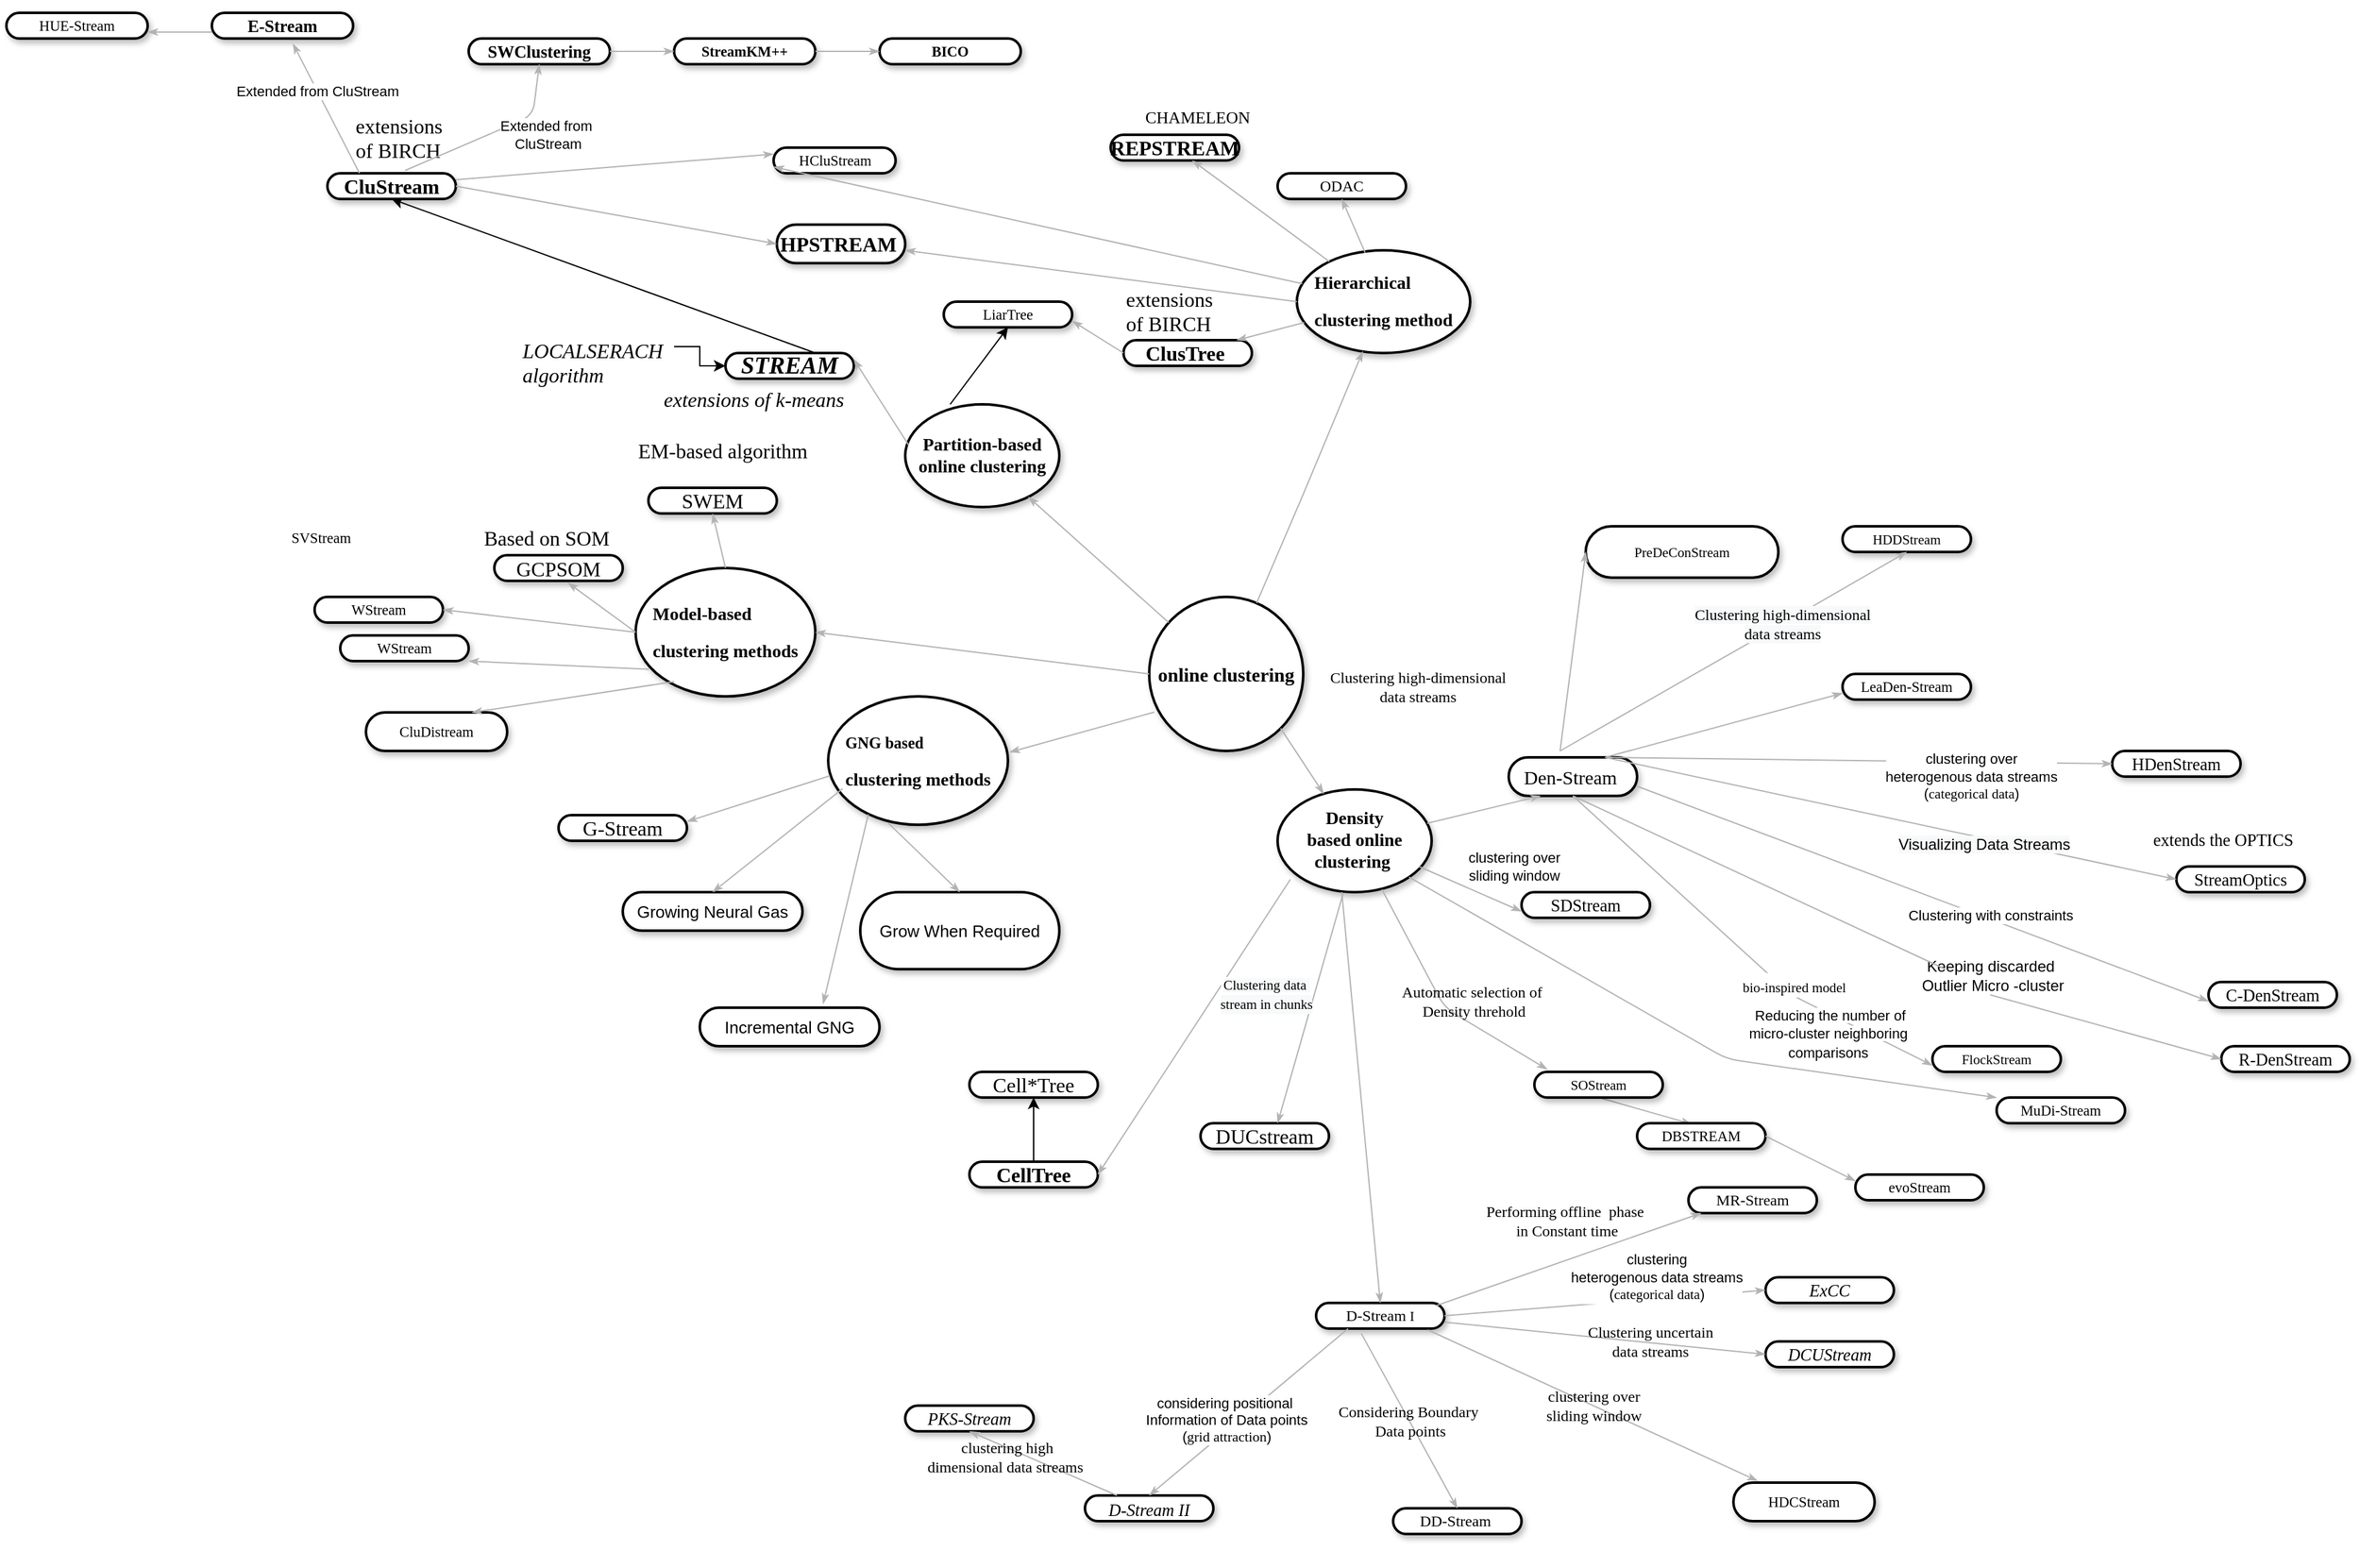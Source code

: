 <mxfile version="14.8.0" type="github">
  <diagram name="Page-1" id="ad52d381-51e7-2e0d-a935-2d0ddd2fd229">
    <mxGraphModel dx="2378" dy="1397" grid="1" gridSize="10" guides="1" tooltips="1" connect="1" arrows="1" fold="1" page="1" pageScale="1" pageWidth="1100" pageHeight="850" background="#ffffff" math="0" shadow="0">
      <root>
        <mxCell id="0" />
        <mxCell id="1" parent="0" />
        <mxCell id="2c924340bb9dbf6c-2" value="&lt;p class=&quot;MsoNormal&quot;&gt;&lt;b&gt;&lt;span&gt;&lt;font face=&quot;Calibri&quot; style=&quot;font-size: 14px&quot;&gt;Partition-based online clustering&lt;/font&gt;&lt;/span&gt;&lt;/b&gt;&lt;/p&gt;" style="ellipse;whiteSpace=wrap;html=1;rounded=1;shadow=1;comic=0;labelBackgroundColor=none;strokeWidth=2;fontFamily=Verdana;fontSize=12;align=center;" parent="1" vertex="1">
          <mxGeometry x="260" y="-490" width="120" height="80" as="geometry" />
        </mxCell>
        <mxCell id="2c924340bb9dbf6c-3" value="&lt;p class=&quot;MsoNormal&quot; align=&quot;justify&quot; style=&quot;text-align: justify&quot;&gt;&lt;b&gt;&lt;font face=&quot;Calibri&quot; style=&quot;font-size: 14px&quot;&gt;Hierarchical&amp;nbsp;&lt;/font&gt;&lt;/b&gt;&lt;/p&gt;&lt;p class=&quot;MsoNormal&quot; align=&quot;justify&quot; style=&quot;text-align: justify&quot;&gt;&lt;b&gt;&lt;font face=&quot;Calibri&quot; style=&quot;font-size: 14px&quot;&gt;clustering method&lt;/font&gt;&lt;/b&gt;&lt;/p&gt;" style="ellipse;whiteSpace=wrap;html=1;rounded=1;shadow=1;comic=0;labelBackgroundColor=none;strokeWidth=2;fontFamily=Verdana;fontSize=12;align=center;" parent="1" vertex="1">
          <mxGeometry x="565" y="-610" width="135" height="80" as="geometry" />
        </mxCell>
        <mxCell id="2c924340bb9dbf6c-4" value="&lt;b&gt;&lt;font style=&quot;font-size: 15px&quot;&gt;online clustering&lt;/font&gt;&lt;/b&gt;" style="ellipse;whiteSpace=wrap;html=1;rounded=1;shadow=1;comic=0;labelBackgroundColor=none;strokeWidth=2;fontFamily=Verdana;fontSize=12;align=center;" parent="1" vertex="1">
          <mxGeometry x="450" y="-340" width="120" height="120" as="geometry" />
        </mxCell>
        <mxCell id="2c924340bb9dbf6c-7" value="&lt;div style=&quot;font-size: 14px&quot;&gt;&lt;span style=&quot;font-family: &amp;#34;calibri&amp;#34;&quot;&gt;&lt;font style=&quot;font-size: 14px&quot;&gt;&lt;b&gt;Density&lt;/b&gt;&lt;/font&gt;&lt;/span&gt;&lt;/div&gt;&lt;div style=&quot;font-size: 14px&quot;&gt;&lt;span style=&quot;font-family: &amp;#34;calibri&amp;#34;&quot;&gt;&lt;font style=&quot;font-size: 14px&quot;&gt;&lt;b&gt;based online clustering&amp;nbsp;&lt;/b&gt;&lt;/font&gt;&lt;/span&gt;&lt;/div&gt;" style="ellipse;whiteSpace=wrap;html=1;rounded=1;shadow=1;comic=0;labelBackgroundColor=none;strokeWidth=2;fontFamily=Verdana;fontSize=12;align=center;" parent="1" vertex="1">
          <mxGeometry x="550" y="-190" width="120" height="80" as="geometry" />
        </mxCell>
        <mxCell id="2c924340bb9dbf6c-10" value="&lt;p class=&quot;MsoNormal&quot;&gt;&lt;b&gt;&lt;i&gt;&lt;span style=&quot;font-size: 14pt&quot;&gt;&lt;font face=&quot;Calibri&quot;&gt;STREAM&lt;/font&gt;&lt;/span&gt;&lt;/i&gt;&lt;/b&gt;&lt;/p&gt;" style="whiteSpace=wrap;html=1;rounded=1;shadow=1;comic=0;labelBackgroundColor=none;strokeWidth=2;fontFamily=Verdana;fontSize=12;align=center;arcSize=50;" parent="1" vertex="1">
          <mxGeometry x="120" y="-530" width="100" height="20" as="geometry" />
        </mxCell>
        <mxCell id="78bR-EWvCGHVxhOkjwjf-2" value="" style="edgeStyle=orthogonalEdgeStyle;rounded=0;orthogonalLoop=1;jettySize=auto;html=1;" parent="1" edge="1">
          <mxGeometry relative="1" as="geometry">
            <mxPoint x="730" y="-675" as="sourcePoint" />
          </mxGeometry>
        </mxCell>
        <mxCell id="2c924340bb9dbf6c-14" value="&lt;p class=&quot;MsoNormal&quot;&gt;&lt;span style=&quot;font-family: &amp;#34;calibri&amp;#34; ; font-size: 12.0pt&quot;&gt;&lt;b&gt;REPSTREAM&lt;/b&gt;&lt;/span&gt;&lt;/p&gt;" style="whiteSpace=wrap;html=1;rounded=1;shadow=1;comic=0;labelBackgroundColor=none;strokeWidth=2;fontFamily=Verdana;fontSize=12;align=center;arcSize=50;" parent="1" vertex="1">
          <mxGeometry x="420" y="-700" width="100" height="20" as="geometry" />
        </mxCell>
        <mxCell id="2c924340bb9dbf6c-15" value="&lt;p class=&quot;MsoNormal&quot;&gt;&lt;b&gt;&lt;span style=&quot;font-family: &amp;#34;calibri&amp;#34; ; font-size: 12.0pt&quot;&gt;ClusTree&lt;/span&gt;&lt;span style=&quot;font-size: 12.0pt&quot;&gt;&amp;nbsp;&lt;/span&gt;&lt;/b&gt;&lt;/p&gt;" style="whiteSpace=wrap;html=1;rounded=1;shadow=1;comic=0;labelBackgroundColor=none;strokeWidth=2;fontFamily=Verdana;fontSize=12;align=center;arcSize=50;" parent="1" vertex="1">
          <mxGeometry x="430" y="-540" width="100" height="20" as="geometry" />
        </mxCell>
        <mxCell id="2c924340bb9dbf6c-31" value="" style="edgeStyle=none;rounded=1;html=1;labelBackgroundColor=none;startArrow=none;startFill=0;startSize=5;endArrow=classicThin;endFill=1;endSize=5;jettySize=auto;orthogonalLoop=1;strokeColor=#B3B3B3;strokeWidth=1;fontFamily=Verdana;fontSize=12" parent="1" source="2c924340bb9dbf6c-4" target="2c924340bb9dbf6c-2" edge="1">
          <mxGeometry relative="1" as="geometry" />
        </mxCell>
        <mxCell id="2c924340bb9dbf6c-32" value="" style="edgeStyle=none;rounded=1;html=1;labelBackgroundColor=none;startArrow=none;startFill=0;startSize=5;endArrow=classicThin;endFill=1;endSize=5;jettySize=auto;orthogonalLoop=1;strokeColor=#B3B3B3;strokeWidth=1;fontFamily=Verdana;fontSize=12" parent="1" source="2c924340bb9dbf6c-4" target="2c924340bb9dbf6c-3" edge="1">
          <mxGeometry relative="1" as="geometry">
            <Array as="points">
              <mxPoint x="570" y="-420" />
            </Array>
          </mxGeometry>
        </mxCell>
        <mxCell id="2c924340bb9dbf6c-35" value="" style="edgeStyle=none;rounded=1;html=1;labelBackgroundColor=none;startArrow=none;startFill=0;startSize=5;endArrow=classicThin;endFill=1;endSize=5;jettySize=auto;orthogonalLoop=1;strokeColor=#B3B3B3;strokeWidth=1;fontFamily=Verdana;fontSize=12;exitX=1;exitY=1;exitDx=0;exitDy=0;" parent="1" source="2c924340bb9dbf6c-4" target="2c924340bb9dbf6c-7" edge="1">
          <mxGeometry x="-0.102" y="-13" relative="1" as="geometry">
            <mxPoint as="offset" />
          </mxGeometry>
        </mxCell>
        <mxCell id="2c924340bb9dbf6c-44" value="" style="edgeStyle=none;rounded=1;html=1;labelBackgroundColor=none;startArrow=none;startFill=0;startSize=5;endArrow=classicThin;endFill=1;endSize=5;jettySize=auto;orthogonalLoop=1;strokeColor=#B3B3B3;strokeWidth=1;fontFamily=Verdana;fontSize=12" parent="1" source="2c924340bb9dbf6c-3" target="2c924340bb9dbf6c-15" edge="1">
          <mxGeometry relative="1" as="geometry" />
        </mxCell>
        <mxCell id="2c924340bb9dbf6c-45" value="" style="edgeStyle=none;rounded=1;html=1;labelBackgroundColor=none;startArrow=none;startFill=0;startSize=5;endArrow=classicThin;endFill=1;endSize=5;jettySize=auto;orthogonalLoop=1;strokeColor=#B3B3B3;strokeWidth=1;fontFamily=Verdana;fontSize=12" parent="1" source="2c924340bb9dbf6c-3" target="2c924340bb9dbf6c-14" edge="1">
          <mxGeometry relative="1" as="geometry" />
        </mxCell>
        <mxCell id="2c924340bb9dbf6c-58" value="&lt;p class=&quot;MsoNormal&quot;&gt;&lt;span style=&quot;font-family: &amp;#34;calibri&amp;#34; ; font-size: 12.0pt&quot;&gt;&lt;b&gt;HPSTREAM&amp;nbsp;&lt;/b&gt;&lt;/span&gt;&lt;/p&gt;" style="whiteSpace=wrap;html=1;rounded=1;shadow=1;comic=0;labelBackgroundColor=none;strokeWidth=2;fontFamily=Verdana;fontSize=12;align=center;arcSize=50;" parent="1" vertex="1">
          <mxGeometry x="160" y="-630" width="100" height="30" as="geometry" />
        </mxCell>
        <mxCell id="2c924340bb9dbf6c-59" value="&lt;div&gt;&lt;span style=&quot;font-family: &amp;#34;calibri&amp;#34;&quot;&gt;&lt;font style=&quot;font-size: 15px&quot;&gt;Den-Stream&amp;nbsp;&lt;/font&gt;&lt;/span&gt;&lt;/div&gt;" style="whiteSpace=wrap;html=1;rounded=1;shadow=1;comic=0;labelBackgroundColor=none;strokeWidth=2;fontFamily=Verdana;fontSize=12;align=center;arcSize=50;" parent="1" vertex="1">
          <mxGeometry x="730" y="-215" width="100" height="30" as="geometry" />
        </mxCell>
        <mxCell id="2c924340bb9dbf6c-68" value="&lt;span&gt;MR-Stream&lt;/span&gt;" style="whiteSpace=wrap;html=1;rounded=1;shadow=1;comic=0;labelBackgroundColor=none;strokeWidth=2;fontFamily=Verdana;fontSize=12;align=center;arcSize=50;" parent="1" vertex="1">
          <mxGeometry x="870" y="120" width="100" height="20" as="geometry" />
        </mxCell>
        <mxCell id="2c924340bb9dbf6c-69" value="&lt;span&gt;D-Stream&amp;nbsp;&lt;/span&gt;&lt;span style=&quot;font-family: &amp;#34;cmr8&amp;#34; ; font-size: 10.627px&quot;&gt;I&lt;/span&gt;" style="whiteSpace=wrap;html=1;rounded=1;shadow=1;comic=0;labelBackgroundColor=none;strokeWidth=2;fontFamily=Verdana;fontSize=12;align=center;arcSize=50;" parent="1" vertex="1">
          <mxGeometry x="580" y="210" width="100" height="20" as="geometry" />
        </mxCell>
        <mxCell id="2c924340bb9dbf6c-70" value="&lt;p class=&quot;MsoNormal&quot;&gt;&lt;span style=&quot;font-size: 12.0pt&quot;&gt;&lt;font face=&quot;Calibri&quot;&gt;DUCstream&lt;/font&gt;&lt;/span&gt;&lt;/p&gt;" style="whiteSpace=wrap;html=1;rounded=1;shadow=1;comic=0;labelBackgroundColor=none;strokeWidth=2;fontFamily=Verdana;fontSize=12;align=center;arcSize=50;" parent="1" vertex="1">
          <mxGeometry x="490" y="70" width="100" height="20" as="geometry" />
        </mxCell>
        <mxCell id="2c924340bb9dbf6c-74" value="" style="edgeStyle=none;rounded=1;html=1;labelBackgroundColor=none;startArrow=none;startFill=0;startSize=5;endArrow=classicThin;endFill=1;endSize=5;jettySize=auto;orthogonalLoop=1;strokeColor=#B3B3B3;strokeWidth=1;fontFamily=Verdana;fontSize=12;exitX=0.5;exitY=1;exitDx=0;exitDy=0;entryX=0.424;entryY=0.03;entryDx=0;entryDy=0;entryPerimeter=0;" parent="1" source="1oA8xBJ8QGd1Spcs3NDZ-117" target="1oA8xBJ8QGd1Spcs3NDZ-192" edge="1">
          <mxGeometry x="0.071" y="29" relative="1" as="geometry">
            <mxPoint x="870" y="130" as="targetPoint" />
            <Array as="points">
              <mxPoint x="800" y="50" />
            </Array>
            <mxPoint as="offset" />
          </mxGeometry>
        </mxCell>
        <mxCell id="2c924340bb9dbf6c-78" value="" style="edgeStyle=none;rounded=1;html=1;labelBackgroundColor=none;startArrow=none;startFill=0;startSize=5;endArrow=classicThin;endFill=1;endSize=5;jettySize=auto;orthogonalLoop=1;strokeColor=#B3B3B3;strokeWidth=1;fontFamily=Verdana;fontSize=12;entryX=0.25;entryY=1;entryDx=0;entryDy=0;" parent="1" source="2c924340bb9dbf6c-7" target="2c924340bb9dbf6c-59" edge="1">
          <mxGeometry x="-0.269" y="15" relative="1" as="geometry">
            <mxPoint x="740" y="-190" as="targetPoint" />
            <mxPoint as="offset" />
          </mxGeometry>
        </mxCell>
        <mxCell id="1oA8xBJ8QGd1Spcs3NDZ-4" style="edgeStyle=orthogonalEdgeStyle;rounded=0;orthogonalLoop=1;jettySize=auto;html=1;entryX=0;entryY=0.5;entryDx=0;entryDy=0;" parent="1" source="1oA8xBJ8QGd1Spcs3NDZ-156" target="2c924340bb9dbf6c-10" edge="1">
          <mxGeometry relative="1" as="geometry">
            <mxPoint x="95" y="-557.5" as="sourcePoint" />
          </mxGeometry>
        </mxCell>
        <mxCell id="1oA8xBJ8QGd1Spcs3NDZ-8" value="&lt;p class=&quot;MsoNormal&quot;&gt;&lt;i&gt;&lt;span style=&quot;font-style: italic ; font-size: 12.0pt&quot;&gt;&lt;font face=&quot;Calibri&quot;&gt;extensions of k-means&lt;/font&gt;&lt;/span&gt;&lt;/i&gt;&lt;/p&gt;" style="text;whiteSpace=wrap;html=1;" parent="1" vertex="1">
          <mxGeometry x="70" y="-522.5" width="170" height="40" as="geometry" />
        </mxCell>
        <mxCell id="1oA8xBJ8QGd1Spcs3NDZ-11" value="&lt;p class=&quot;MsoNormal&quot;&gt;&lt;font face=&quot;Calibri&quot; style=&quot;font-size: 13px&quot;&gt;CHAMELEON&lt;/font&gt;&lt;/p&gt;" style="text;whiteSpace=wrap;html=1;" parent="1" vertex="1">
          <mxGeometry x="445" y="-740" width="120" height="35" as="geometry" />
        </mxCell>
        <mxCell id="1oA8xBJ8QGd1Spcs3NDZ-15" value="" style="edgeStyle=none;rounded=1;html=1;labelBackgroundColor=none;startArrow=none;startFill=0;startSize=5;endArrow=classicThin;endFill=1;endSize=5;jettySize=auto;orthogonalLoop=1;strokeColor=#B3B3B3;strokeWidth=1;fontFamily=Verdana;fontSize=12;exitX=0;exitY=0.5;exitDx=0;exitDy=0;" parent="1" source="2c924340bb9dbf6c-3" edge="1">
          <mxGeometry relative="1" as="geometry">
            <mxPoint x="700.005" y="-569.634" as="sourcePoint" />
            <mxPoint x="260" y="-610" as="targetPoint" />
          </mxGeometry>
        </mxCell>
        <mxCell id="1oA8xBJ8QGd1Spcs3NDZ-23" value="&lt;p class=&quot;MsoNormal&quot;&gt;&lt;font face=&quot;Calibri&quot;&gt;&lt;span style=&quot;font-size: 16px&quot;&gt;extensions of BIRCH&lt;/span&gt;&lt;/font&gt;&lt;/p&gt;" style="text;whiteSpace=wrap;html=1;" parent="1" vertex="1">
          <mxGeometry x="430" y="-600" width="70" height="10" as="geometry" />
        </mxCell>
        <mxCell id="1oA8xBJ8QGd1Spcs3NDZ-36" value="" style="edgeStyle=none;rounded=1;html=1;labelBackgroundColor=none;startArrow=none;startFill=0;startSize=5;endArrow=classicThin;endFill=1;endSize=5;jettySize=auto;orthogonalLoop=1;strokeColor=#B3B3B3;strokeWidth=1;fontFamily=Verdana;fontSize=12;exitX=0.023;exitY=0.398;exitDx=0;exitDy=0;exitPerimeter=0;entryX=1;entryY=0.25;entryDx=0;entryDy=0;" parent="1" source="2c924340bb9dbf6c-2" target="2c924340bb9dbf6c-10" edge="1">
          <mxGeometry relative="1" as="geometry">
            <mxPoint x="637.679" y="-451.158" as="sourcePoint" />
            <mxPoint x="580" y="-461.304" as="targetPoint" />
          </mxGeometry>
        </mxCell>
        <mxCell id="1oA8xBJ8QGd1Spcs3NDZ-53" value="" style="edgeStyle=orthogonalEdgeStyle;rounded=0;orthogonalLoop=1;jettySize=auto;html=1;" parent="1" source="1oA8xBJ8QGd1Spcs3NDZ-38" target="1oA8xBJ8QGd1Spcs3NDZ-49" edge="1">
          <mxGeometry relative="1" as="geometry" />
        </mxCell>
        <mxCell id="1oA8xBJ8QGd1Spcs3NDZ-38" value="&lt;p class=&quot;MsoNormal&quot;&gt;&lt;b style=&quot;font-family: &amp;#34;helvetica&amp;#34; ; text-align: left&quot;&gt;&lt;span style=&quot;font-size: 12pt&quot;&gt;&lt;font face=&quot;Calibri&quot;&gt;CellTree&lt;/font&gt;&lt;/span&gt;&lt;/b&gt;&lt;br&gt;&lt;/p&gt;" style="whiteSpace=wrap;html=1;rounded=1;shadow=1;comic=0;labelBackgroundColor=none;strokeWidth=2;fontFamily=Verdana;fontSize=12;align=center;arcSize=50;" parent="1" vertex="1">
          <mxGeometry x="310" y="100" width="100" height="20" as="geometry" />
        </mxCell>
        <mxCell id="1oA8xBJ8QGd1Spcs3NDZ-39" value="" style="edgeStyle=none;rounded=1;html=1;labelBackgroundColor=none;startArrow=none;startFill=0;startSize=5;endArrow=classicThin;endFill=1;endSize=5;jettySize=auto;orthogonalLoop=1;strokeColor=#B3B3B3;strokeWidth=1;fontFamily=Verdana;fontSize=12;entryX=1;entryY=0.5;entryDx=0;entryDy=0;" parent="1" target="1oA8xBJ8QGd1Spcs3NDZ-38" edge="1">
          <mxGeometry relative="1" as="geometry">
            <mxPoint x="560" y="-120" as="sourcePoint" />
            <mxPoint x="264.348" y="-50" as="targetPoint" />
          </mxGeometry>
        </mxCell>
        <mxCell id="1oA8xBJ8QGd1Spcs3NDZ-49" value="&lt;p class=&quot;MsoNormal&quot;&gt;&lt;span style=&quot;font-family: &amp;#34;calibri&amp;#34; ; font-size: 16px ; text-align: left&quot;&gt;Cell*Tree&lt;/span&gt;&lt;br&gt;&lt;/p&gt;" style="whiteSpace=wrap;html=1;rounded=1;shadow=1;comic=0;labelBackgroundColor=none;strokeWidth=2;fontFamily=Verdana;fontSize=12;align=center;arcSize=50;" parent="1" vertex="1">
          <mxGeometry x="310" y="30" width="100" height="20" as="geometry" />
        </mxCell>
        <mxCell id="1oA8xBJ8QGd1Spcs3NDZ-58" value="&lt;p class=&quot;MsoNormal&quot; align=&quot;justify&quot; style=&quot;text-align: justify&quot;&gt;&lt;b style=&quot;font-family: &amp;#34;helvetica&amp;#34; ; text-align: left&quot;&gt;&lt;font face=&quot;Calibri&quot; style=&quot;font-size: 14px&quot;&gt;Model-based&amp;nbsp;&lt;/font&gt;&lt;/b&gt;&lt;/p&gt;&lt;p class=&quot;MsoNormal&quot; align=&quot;justify&quot; style=&quot;text-align: justify&quot;&gt;&lt;b style=&quot;font-family: &amp;#34;helvetica&amp;#34; ; text-align: left&quot;&gt;&lt;font face=&quot;Calibri&quot; style=&quot;font-size: 14px&quot;&gt;clustering methods&lt;/font&gt;&lt;/b&gt;&lt;br&gt;&lt;/p&gt;" style="ellipse;whiteSpace=wrap;html=1;rounded=1;shadow=1;comic=0;labelBackgroundColor=none;strokeWidth=2;fontFamily=Verdana;fontSize=12;align=center;" parent="1" vertex="1">
          <mxGeometry x="50" y="-362.5" width="140" height="100" as="geometry" />
        </mxCell>
        <mxCell id="1oA8xBJ8QGd1Spcs3NDZ-59" value="" style="edgeStyle=none;rounded=1;html=1;labelBackgroundColor=none;startArrow=none;startFill=0;startSize=5;endArrow=classicThin;endFill=1;endSize=5;jettySize=auto;orthogonalLoop=1;strokeColor=#B3B3B3;strokeWidth=1;fontFamily=Verdana;fontSize=12;exitX=0;exitY=0.5;exitDx=0;exitDy=0;entryX=1;entryY=0.5;entryDx=0;entryDy=0;" parent="1" source="2c924340bb9dbf6c-4" target="1oA8xBJ8QGd1Spcs3NDZ-58" edge="1">
          <mxGeometry relative="1" as="geometry">
            <mxPoint x="466.388" y="-311.206" as="sourcePoint" />
            <mxPoint x="364.601" y="-407.321" as="targetPoint" />
          </mxGeometry>
        </mxCell>
        <mxCell id="1oA8xBJ8QGd1Spcs3NDZ-61" value="&lt;p class=&quot;MsoNormal&quot;&gt;&lt;span style=&quot;font-size: 12pt&quot;&gt;&lt;font face=&quot;Calibri&quot;&gt;SWEM&lt;/font&gt;&lt;/span&gt;&lt;/p&gt;" style="whiteSpace=wrap;html=1;rounded=1;shadow=1;comic=0;labelBackgroundColor=none;strokeWidth=2;fontFamily=Verdana;fontSize=12;align=center;arcSize=50;" parent="1" vertex="1">
          <mxGeometry x="60" y="-425" width="100" height="20" as="geometry" />
        </mxCell>
        <mxCell id="1oA8xBJ8QGd1Spcs3NDZ-62" value="&lt;p class=&quot;MsoNormal&quot;&gt;&lt;span style=&quot;font-size: 12.0pt&quot;&gt;&lt;font face=&quot;Calibri&quot;&gt;GCPSOM&lt;/font&gt;&lt;/span&gt;&lt;/p&gt;" style="whiteSpace=wrap;html=1;rounded=1;shadow=1;comic=0;labelBackgroundColor=none;strokeWidth=2;fontFamily=Verdana;fontSize=12;align=center;arcSize=50;" parent="1" vertex="1">
          <mxGeometry x="-60" y="-372.5" width="100" height="20" as="geometry" />
        </mxCell>
        <mxCell id="1oA8xBJ8QGd1Spcs3NDZ-63" value="" style="edgeStyle=none;rounded=1;html=1;labelBackgroundColor=none;startArrow=none;startFill=0;startSize=5;endArrow=classicThin;endFill=1;endSize=5;jettySize=auto;orthogonalLoop=1;strokeColor=#B3B3B3;strokeWidth=1;fontFamily=Verdana;fontSize=12;exitX=0.5;exitY=0;exitDx=0;exitDy=0;entryX=0.5;entryY=1;entryDx=0;entryDy=0;" parent="1" source="1oA8xBJ8QGd1Spcs3NDZ-58" target="1oA8xBJ8QGd1Spcs3NDZ-61" edge="1">
          <mxGeometry relative="1" as="geometry">
            <mxPoint x="346.388" y="-393.706" as="sourcePoint" />
            <mxPoint x="244.601" y="-489.821" as="targetPoint" />
          </mxGeometry>
        </mxCell>
        <mxCell id="1oA8xBJ8QGd1Spcs3NDZ-64" value="" style="edgeStyle=none;rounded=1;html=1;labelBackgroundColor=none;startArrow=none;startFill=0;startSize=5;endArrow=classicThin;endFill=1;endSize=5;jettySize=auto;orthogonalLoop=1;strokeColor=#B3B3B3;strokeWidth=1;fontFamily=Verdana;fontSize=12;exitX=0;exitY=0.5;exitDx=0;exitDy=0;entryX=0.572;entryY=1.07;entryDx=0;entryDy=0;entryPerimeter=0;" parent="1" source="1oA8xBJ8QGd1Spcs3NDZ-58" target="1oA8xBJ8QGd1Spcs3NDZ-62" edge="1">
          <mxGeometry relative="1" as="geometry">
            <mxPoint x="110" y="-362.5" as="sourcePoint" />
            <mxPoint x="60" y="-402.5" as="targetPoint" />
          </mxGeometry>
        </mxCell>
        <mxCell id="1oA8xBJ8QGd1Spcs3NDZ-66" value="&lt;div&gt;&lt;span style=&quot;font-family: &amp;#34;calibri&amp;#34; ; color: rgb(0 , 0 , 0)&quot;&gt;&lt;font style=&quot;font-size: 16px&quot;&gt;Based on SOM&lt;/font&gt;&lt;br&gt;&lt;/span&gt;&lt;/div&gt;" style="text;whiteSpace=wrap;html=1;" parent="1" vertex="1">
          <mxGeometry x="-70" y="-402.5" width="100" height="40" as="geometry" />
        </mxCell>
        <mxCell id="1oA8xBJ8QGd1Spcs3NDZ-67" value="&lt;p class=&quot;MsoNormal&quot;&gt;&lt;span style=&quot;font-weight: normal ; font-size: 12.0pt&quot;&gt;&lt;font face=&quot;Calibri&quot;&gt;EM-based algorithm&lt;/font&gt;&lt;/span&gt;&lt;/p&gt;" style="text;whiteSpace=wrap;html=1;" parent="1" vertex="1">
          <mxGeometry x="50" y="-482.5" width="160" height="50" as="geometry" />
        </mxCell>
        <mxCell id="1oA8xBJ8QGd1Spcs3NDZ-73" value="&lt;span style=&quot;font-family: &amp;#34;cmr10&amp;#34; ; font-size: 13.28px ; text-align: left&quot;&gt;StreamOptics&lt;/span&gt;" style="whiteSpace=wrap;html=1;rounded=1;shadow=1;comic=0;labelBackgroundColor=none;strokeWidth=2;fontFamily=Verdana;fontSize=12;align=center;arcSize=50;" parent="1" vertex="1">
          <mxGeometry x="1250" y="-130" width="100" height="20" as="geometry" />
        </mxCell>
        <mxCell id="1oA8xBJ8QGd1Spcs3NDZ-75" value="&#xa;&#xa;&lt;span style=&quot;color: rgb(0, 0, 0); font-family: helvetica; font-size: 12px; font-style: normal; font-weight: 400; letter-spacing: normal; text-align: center; text-indent: 0px; text-transform: none; word-spacing: 0px; background-color: rgb(248, 249, 250); display: inline; float: none;&quot;&gt;Visualizing Data Streams&lt;/span&gt;&#xa;&#xa;" style="edgeStyle=none;rounded=1;html=1;labelBackgroundColor=none;startArrow=none;startFill=0;startSize=5;endArrow=classicThin;endFill=1;endSize=5;jettySize=auto;orthogonalLoop=1;strokeColor=#B3B3B3;strokeWidth=1;fontFamily=Verdana;fontSize=12;entryX=0;entryY=0.5;entryDx=0;entryDy=0;exitX=0.75;exitY=0;exitDx=0;exitDy=0;" parent="1" source="2c924340bb9dbf6c-59" target="1oA8xBJ8QGd1Spcs3NDZ-73" edge="1">
          <mxGeometry x="0.33" y="-5" relative="1" as="geometry">
            <mxPoint x="780" y="-180" as="sourcePoint" />
            <mxPoint x="972.105" y="-410.0" as="targetPoint" />
            <mxPoint as="offset" />
          </mxGeometry>
        </mxCell>
        <mxCell id="1oA8xBJ8QGd1Spcs3NDZ-79" value="&lt;span style=&quot;font-family: &amp;#34;cmr10&amp;#34; ; font-size: 13.28px ; text-align: left&quot;&gt;C-DenStream&lt;/span&gt;" style="whiteSpace=wrap;html=1;rounded=1;shadow=1;comic=0;labelBackgroundColor=none;strokeWidth=2;fontFamily=Verdana;fontSize=12;align=center;arcSize=50;" parent="1" vertex="1">
          <mxGeometry x="1275" y="-40" width="100" height="20" as="geometry" />
        </mxCell>
        <mxCell id="1oA8xBJ8QGd1Spcs3NDZ-80" value="&lt;div style=&quot;text-align: left&quot;&gt;&lt;span style=&quot;font-size: 13.28px&quot;&gt;&lt;font face=&quot;cmr10&quot;&gt;R-DenStream&lt;/font&gt;&lt;/span&gt;&lt;/div&gt;" style="whiteSpace=wrap;html=1;rounded=1;shadow=1;comic=0;labelBackgroundColor=none;strokeWidth=2;fontFamily=Verdana;fontSize=12;align=center;arcSize=50;" parent="1" vertex="1">
          <mxGeometry x="1285" y="10" width="100" height="20" as="geometry" />
        </mxCell>
        <mxCell id="1oA8xBJ8QGd1Spcs3NDZ-81" value="&lt;span style=&quot;font-family: &amp;#34;cmr10&amp;#34; ; font-size: 13.28px ; text-align: left&quot;&gt;SDStream&lt;/span&gt;" style="whiteSpace=wrap;html=1;rounded=1;shadow=1;comic=0;labelBackgroundColor=none;strokeWidth=2;fontFamily=Verdana;fontSize=12;align=center;arcSize=50;" parent="1" vertex="1">
          <mxGeometry x="740" y="-110" width="100" height="20" as="geometry" />
        </mxCell>
        <mxCell id="1oA8xBJ8QGd1Spcs3NDZ-82" value="&lt;span style=&quot;font-family: &amp;#34;cmr10&amp;#34; ; font-size: 13.28px ; text-align: left&quot;&gt;HDenStream&lt;/span&gt;" style="whiteSpace=wrap;html=1;rounded=1;shadow=1;comic=0;labelBackgroundColor=none;strokeWidth=2;fontFamily=Verdana;fontSize=12;align=center;arcSize=50;" parent="1" vertex="1">
          <mxGeometry x="1200" y="-220" width="100" height="20" as="geometry" />
        </mxCell>
        <mxCell id="1oA8xBJ8QGd1Spcs3NDZ-83" value="" style="edgeStyle=none;rounded=1;html=1;labelBackgroundColor=none;startArrow=none;startFill=0;startSize=5;endArrow=classicThin;endFill=1;endSize=5;jettySize=auto;orthogonalLoop=1;strokeColor=#B3B3B3;strokeWidth=1;fontFamily=Verdana;fontSize=12;exitX=1;exitY=0.75;exitDx=0;exitDy=0;entryX=0;entryY=0.75;entryDx=0;entryDy=0;" parent="1" source="2c924340bb9dbf6c-59" target="1oA8xBJ8QGd1Spcs3NDZ-79" edge="1">
          <mxGeometry relative="1" as="geometry">
            <mxPoint x="800" y="-225" as="sourcePoint" />
            <mxPoint x="980" y="-230.0" as="targetPoint" />
          </mxGeometry>
        </mxCell>
        <mxCell id="1oA8xBJ8QGd1Spcs3NDZ-101" value="Clustering with constraints" style="edgeLabel;html=1;align=center;verticalAlign=middle;resizable=0;points=[];" parent="1oA8xBJ8QGd1Spcs3NDZ-83" vertex="1" connectable="0">
          <mxGeometry x="0.28" relative="1" as="geometry">
            <mxPoint x="-10" y="-7" as="offset" />
          </mxGeometry>
        </mxCell>
        <mxCell id="1oA8xBJ8QGd1Spcs3NDZ-84" value="" style="edgeStyle=none;rounded=1;html=1;labelBackgroundColor=none;startArrow=none;startFill=0;startSize=5;endArrow=classicThin;endFill=1;endSize=5;jettySize=auto;orthogonalLoop=1;strokeColor=#B3B3B3;strokeWidth=1;fontFamily=Verdana;fontSize=12;exitX=0.5;exitY=1;exitDx=0;exitDy=0;entryX=0;entryY=0.5;entryDx=0;entryDy=0;" parent="1" source="1oA8xBJ8QGd1Spcs3NDZ-105" target="1oA8xBJ8QGd1Spcs3NDZ-80" edge="1">
          <mxGeometry relative="1" as="geometry">
            <mxPoint x="1055" y="-45" as="sourcePoint" />
            <mxPoint x="1235" y="-50.0" as="targetPoint" />
          </mxGeometry>
        </mxCell>
        <mxCell id="1oA8xBJ8QGd1Spcs3NDZ-85" value="" style="edgeStyle=none;rounded=1;html=1;labelBackgroundColor=none;startArrow=none;startFill=0;startSize=5;endArrow=classicThin;endFill=1;endSize=5;jettySize=auto;orthogonalLoop=1;strokeColor=#B3B3B3;strokeWidth=1;fontFamily=Verdana;fontSize=12;entryX=0;entryY=0.75;entryDx=0;entryDy=0;exitX=0.917;exitY=0.75;exitDx=0;exitDy=0;exitPerimeter=0;" parent="1" source="2c924340bb9dbf6c-7" target="1oA8xBJ8QGd1Spcs3NDZ-81" edge="1">
          <mxGeometry relative="1" as="geometry">
            <mxPoint x="670" y="-130" as="sourcePoint" />
            <mxPoint x="1000" y="-210.0" as="targetPoint" />
          </mxGeometry>
        </mxCell>
        <mxCell id="1oA8xBJ8QGd1Spcs3NDZ-108" value="clustering over &lt;br&gt;sliding window" style="edgeLabel;html=1;align=center;verticalAlign=middle;resizable=0;points=[];" parent="1oA8xBJ8QGd1Spcs3NDZ-85" vertex="1" connectable="0">
          <mxGeometry x="0.446" y="1" relative="1" as="geometry">
            <mxPoint x="16" y="-25" as="offset" />
          </mxGeometry>
        </mxCell>
        <mxCell id="1oA8xBJ8QGd1Spcs3NDZ-87" value="" style="edgeStyle=none;rounded=1;html=1;labelBackgroundColor=none;startArrow=none;startFill=0;startSize=5;endArrow=classicThin;endFill=1;endSize=5;jettySize=auto;orthogonalLoop=1;strokeColor=#B3B3B3;strokeWidth=1;fontFamily=Verdana;fontSize=12;entryX=0;entryY=0.5;entryDx=0;entryDy=0;exitX=0.75;exitY=0;exitDx=0;exitDy=0;" parent="1" source="2c924340bb9dbf6c-59" target="1oA8xBJ8QGd1Spcs3NDZ-82" edge="1">
          <mxGeometry relative="1" as="geometry">
            <mxPoint x="750" y="-210" as="sourcePoint" />
            <mxPoint x="850" y="-135" as="targetPoint" />
            <Array as="points" />
          </mxGeometry>
        </mxCell>
        <mxCell id="1oA8xBJ8QGd1Spcs3NDZ-109" value="clustering over &lt;br&gt;heterogenous data streams&lt;br&gt;(&lt;span style=&quot;font-family: &amp;#34;cmr8&amp;#34; ; font-size: 7.97pt&quot;&gt;categorical data&lt;/span&gt;)" style="edgeLabel;html=1;align=center;verticalAlign=middle;resizable=0;points=[];" parent="1oA8xBJ8QGd1Spcs3NDZ-87" vertex="1" connectable="0">
          <mxGeometry x="0.239" y="2" relative="1" as="geometry">
            <mxPoint x="40" y="14" as="offset" />
          </mxGeometry>
        </mxCell>
        <mxCell id="1oA8xBJ8QGd1Spcs3NDZ-105" value="Keeping discarded&lt;br&gt;&amp;nbsp;Outlier Micro -cluster" style="text;html=1;align=center;verticalAlign=middle;resizable=0;points=[];autosize=1;strokeColor=none;" parent="1" vertex="1">
          <mxGeometry x="1040" y="-60" width="130" height="30" as="geometry" />
        </mxCell>
        <mxCell id="1oA8xBJ8QGd1Spcs3NDZ-107" value="" style="edgeStyle=none;rounded=1;html=1;labelBackgroundColor=none;startArrow=none;startFill=0;startSize=5;endArrow=none;endFill=1;endSize=5;jettySize=auto;orthogonalLoop=1;strokeColor=#B3B3B3;strokeWidth=1;fontFamily=Verdana;fontSize=12;exitX=0.5;exitY=1;exitDx=0;exitDy=0;" parent="1" source="2c924340bb9dbf6c-59" edge="1">
          <mxGeometry relative="1" as="geometry">
            <mxPoint x="740" y="-220" as="sourcePoint" />
            <mxPoint x="1070" y="-50" as="targetPoint" />
          </mxGeometry>
        </mxCell>
        <mxCell id="1oA8xBJ8QGd1Spcs3NDZ-112" value="&lt;div&gt;&lt;span style=&quot;font-size: 7.97pt ; font-family: &amp;#34;cmr8&amp;#34;&quot;&gt;PreDeCon&lt;/span&gt;&lt;span style=&quot;font-family: &amp;#34;cmr8&amp;#34; ; font-size: 7.97pt&quot;&gt;Stream&lt;/span&gt;&lt;/div&gt;" style="whiteSpace=wrap;html=1;rounded=1;shadow=1;comic=0;labelBackgroundColor=none;strokeWidth=2;fontFamily=Verdana;fontSize=12;align=center;arcSize=50;" parent="1" vertex="1">
          <mxGeometry x="790" y="-395" width="150" height="40" as="geometry" />
        </mxCell>
        <mxCell id="1oA8xBJ8QGd1Spcs3NDZ-113" value="&lt;div&gt;&lt;span style=&quot;font-size: 7.97pt ; font-family: &amp;#34;cmr8&amp;#34;&quot;&gt;HDDStream&lt;/span&gt;&lt;/div&gt;" style="whiteSpace=wrap;html=1;rounded=1;shadow=1;comic=0;labelBackgroundColor=none;strokeWidth=2;fontFamily=Verdana;fontSize=12;align=center;arcSize=50;" parent="1" vertex="1">
          <mxGeometry x="990" y="-395" width="100" height="20" as="geometry" />
        </mxCell>
        <mxCell id="1oA8xBJ8QGd1Spcs3NDZ-115" value="&lt;div style=&quot;text-align: left&quot;&gt;&lt;span style=&quot;font-family: &amp;#34;cmr8&amp;#34; ; font-size: 10.627px&quot;&gt;FlockStream&lt;/span&gt;&lt;br&gt;&lt;/div&gt;" style="whiteSpace=wrap;html=1;rounded=1;shadow=1;comic=0;labelBackgroundColor=none;strokeWidth=2;fontFamily=Verdana;fontSize=12;align=center;arcSize=50;" parent="1" vertex="1">
          <mxGeometry x="1060" y="10" width="100" height="20" as="geometry" />
        </mxCell>
        <mxCell id="1oA8xBJ8QGd1Spcs3NDZ-117" value="&lt;div style=&quot;text-align: left&quot;&gt;&lt;span style=&quot;font-family: &amp;#34;cmr8&amp;#34; ; font-size: 10.627px&quot;&gt;SOStream&lt;/span&gt;&lt;br&gt;&lt;/div&gt;" style="whiteSpace=wrap;html=1;rounded=1;shadow=1;comic=0;labelBackgroundColor=none;strokeWidth=2;fontFamily=Verdana;fontSize=12;align=center;arcSize=50;" parent="1" vertex="1">
          <mxGeometry x="750" y="30" width="100" height="20" as="geometry" />
        </mxCell>
        <mxCell id="1oA8xBJ8QGd1Spcs3NDZ-119" value="Clustering high-dimensional &lt;br&gt;data streams" style="edgeStyle=none;rounded=1;html=1;labelBackgroundColor=none;startArrow=none;startFill=0;startSize=5;endArrow=classicThin;endFill=1;endSize=5;jettySize=auto;orthogonalLoop=1;strokeColor=#B3B3B3;strokeWidth=1;fontFamily=Verdana;fontSize=12;entryX=0;entryY=0.5;entryDx=0;entryDy=0;" parent="1" target="1oA8xBJ8QGd1Spcs3NDZ-112" edge="1">
          <mxGeometry x="-0.545" y="115" relative="1" as="geometry">
            <mxPoint x="770" y="-220" as="sourcePoint" />
            <mxPoint x="1030" y="-260.0" as="targetPoint" />
            <mxPoint x="-1" as="offset" />
          </mxGeometry>
        </mxCell>
        <mxCell id="1oA8xBJ8QGd1Spcs3NDZ-120" value="" style="edgeStyle=none;rounded=1;html=1;labelBackgroundColor=none;startArrow=none;startFill=0;startSize=5;endArrow=classicThin;endFill=1;endSize=5;jettySize=auto;orthogonalLoop=1;strokeColor=#B3B3B3;strokeWidth=1;fontFamily=Verdana;fontSize=12;entryX=0.5;entryY=1;entryDx=0;entryDy=0;" parent="1" target="1oA8xBJ8QGd1Spcs3NDZ-113" edge="1">
          <mxGeometry relative="1" as="geometry">
            <mxPoint x="770" y="-220" as="sourcePoint" />
            <mxPoint x="1010" y="-420" as="targetPoint" />
            <Array as="points">
              <mxPoint x="910" y="-300" />
            </Array>
          </mxGeometry>
        </mxCell>
        <mxCell id="1oA8xBJ8QGd1Spcs3NDZ-121" value="&lt;span style=&quot;font-family: &amp;#34;verdana&amp;#34; ; font-size: 12px ; background-color: rgb(248 , 249 , 250)&quot;&gt;Clustering high-dimensional&lt;/span&gt;&lt;br style=&quot;font-family: &amp;#34;verdana&amp;#34; ; font-size: 12px ; background-color: rgb(248 , 249 , 250)&quot;&gt;&lt;span style=&quot;font-family: &amp;#34;verdana&amp;#34; ; font-size: 12px ; background-color: rgb(248 , 249 , 250)&quot;&gt;data streams&lt;/span&gt;" style="edgeLabel;html=1;align=center;verticalAlign=middle;resizable=0;points=[];" parent="1oA8xBJ8QGd1Spcs3NDZ-120" vertex="1" connectable="0">
          <mxGeometry x="0.275" y="1" relative="1" as="geometry">
            <mxPoint x="1" as="offset" />
          </mxGeometry>
        </mxCell>
        <mxCell id="1oA8xBJ8QGd1Spcs3NDZ-125" value="" style="edgeStyle=none;rounded=1;html=1;labelBackgroundColor=none;startArrow=none;startFill=0;startSize=5;endArrow=classicThin;endFill=1;endSize=5;jettySize=auto;orthogonalLoop=1;strokeColor=#B3B3B3;strokeWidth=1;fontFamily=Verdana;fontSize=12;exitX=0.426;exitY=1.01;exitDx=0;exitDy=0;exitPerimeter=0;entryX=0.6;entryY=0;entryDx=0;entryDy=0;entryPerimeter=0;" parent="1" source="2c924340bb9dbf6c-7" target="2c924340bb9dbf6c-70" edge="1">
          <mxGeometry relative="1" as="geometry">
            <mxPoint x="477.574" y="-227.574" as="sourcePoint" />
            <mxPoint x="450" y="33" as="targetPoint" />
          </mxGeometry>
        </mxCell>
        <mxCell id="78bR-EWvCGHVxhOkjwjf-35" value="&lt;span style=&quot;font-family: &amp;#34;cmr8&amp;#34; ; font-size: 7.97pt ; background-color: rgb(248 , 249 , 250)&quot;&gt;Clustering data&amp;nbsp;&lt;/span&gt;&lt;br&gt;&lt;div style=&quot;font-family: &amp;#34;verdana&amp;#34; ; font-size: 12px ; background-color: rgb(248 , 249 , 250)&quot;&gt;&lt;span style=&quot;font-size: 7.97pt ; font-family: &amp;#34;cmr8&amp;#34;&quot;&gt;stream in chunks&lt;/span&gt;&lt;/div&gt;" style="edgeLabel;html=1;align=center;verticalAlign=middle;resizable=0;points=[];" parent="1oA8xBJ8QGd1Spcs3NDZ-125" vertex="1" connectable="0">
          <mxGeometry x="0.629" relative="1" as="geometry">
            <mxPoint x="-19" y="-67" as="offset" />
          </mxGeometry>
        </mxCell>
        <mxCell id="1oA8xBJ8QGd1Spcs3NDZ-126" value="&lt;div&gt;&lt;span style=&quot;font-size: 9.963pt ; font-family: &amp;#34;cmr10&amp;#34; ; color: rgb(0 , 0 , 0)&quot;&gt;extends the OP&lt;/span&gt;&lt;span style=&quot;font-family: &amp;#34;cmr10&amp;#34; ; font-size: 9.963pt&quot;&gt;TICS&lt;/span&gt;&lt;/div&gt;" style="text;whiteSpace=wrap;html=1;" parent="1" vertex="1">
          <mxGeometry x="1230" y="-165" width="140" height="30" as="geometry" />
        </mxCell>
        <mxCell id="1oA8xBJ8QGd1Spcs3NDZ-130" value="Automatic selection of&lt;br&gt;&amp;nbsp;Density threhold" style="edgeStyle=none;rounded=1;html=1;labelBackgroundColor=none;startArrow=none;startFill=0;startSize=5;endArrow=classicThin;endFill=1;endSize=5;jettySize=auto;orthogonalLoop=1;strokeColor=#B3B3B3;strokeWidth=1;fontFamily=Verdana;fontSize=12;entryX=0.101;entryY=-0.097;entryDx=0;entryDy=0;exitX=0.677;exitY=0.974;exitDx=0;exitDy=0;exitPerimeter=0;entryPerimeter=0;" parent="1" source="2c924340bb9dbf6c-7" target="1oA8xBJ8QGd1Spcs3NDZ-117" edge="1">
          <mxGeometry x="0.212" y="15" relative="1" as="geometry">
            <mxPoint x="658.322" y="-109.222" as="sourcePoint" />
            <mxPoint x="770" y="-20" as="targetPoint" />
            <Array as="points">
              <mxPoint x="680" y="-20" />
            </Array>
            <mxPoint as="offset" />
          </mxGeometry>
        </mxCell>
        <mxCell id="1oA8xBJ8QGd1Spcs3NDZ-131" value="&#xa;&#xa;&lt;span style=&quot;color: rgb(0, 0, 0); font-family: helvetica; font-size: 11px; font-style: normal; font-weight: 400; letter-spacing: normal; text-align: center; text-indent: 0px; text-transform: none; word-spacing: 0px; background-color: rgb(255, 255, 255); display: inline; float: none;&quot;&gt;Reducing the number of&lt;/span&gt;&lt;br style=&quot;color: rgb(0, 0, 0); font-family: helvetica; font-size: 11px; font-style: normal; font-weight: 400; letter-spacing: normal; text-align: center; text-indent: 0px; text-transform: none; word-spacing: 0px;&quot;&gt;&lt;span style=&quot;color: rgb(0, 0, 0); font-family: helvetica; font-size: 11px; font-style: normal; font-weight: 400; letter-spacing: normal; text-align: center; text-indent: 0px; text-transform: none; word-spacing: 0px; background-color: rgb(255, 255, 255); display: inline; float: none;&quot;&gt;micro-cluster neighboring&amp;nbsp;&lt;/span&gt;&lt;br style=&quot;color: rgb(0, 0, 0); font-family: helvetica; font-size: 11px; font-style: normal; font-weight: 400; letter-spacing: normal; text-align: center; text-indent: 0px; text-transform: none; word-spacing: 0px;&quot;&gt;&lt;span style=&quot;color: rgb(0, 0, 0); font-family: helvetica; font-size: 11px; font-style: normal; font-weight: 400; letter-spacing: normal; text-align: center; text-indent: 0px; text-transform: none; word-spacing: 0px; background-color: rgb(255, 255, 255); display: inline; float: none;&quot;&gt;comparisons&amp;nbsp;&lt;/span&gt;&#xa;&#xa;" style="edgeStyle=none;rounded=1;html=1;labelBackgroundColor=none;startArrow=none;startFill=0;startSize=5;endArrow=classicThin;endFill=1;endSize=5;jettySize=auto;orthogonalLoop=1;strokeColor=#B3B3B3;strokeWidth=1;fontFamily=Verdana;fontSize=12;entryX=0;entryY=0.75;entryDx=0;entryDy=0;exitX=0.5;exitY=1;exitDx=0;exitDy=0;" parent="1" source="2c924340bb9dbf6c-59" target="1oA8xBJ8QGd1Spcs3NDZ-115" edge="1">
          <mxGeometry x="0.531" y="-13" relative="1" as="geometry">
            <mxPoint x="770" y="-180" as="sourcePoint" />
            <mxPoint x="770" y="-20" as="targetPoint" />
            <Array as="points">
              <mxPoint x="950" y="-30" />
            </Array>
            <mxPoint as="offset" />
          </mxGeometry>
        </mxCell>
        <mxCell id="1oA8xBJ8QGd1Spcs3NDZ-162" value="&lt;div&gt;&lt;span style=&quot;font-size: 12pt&quot;&gt; &lt;/span&gt;&lt;span style=&quot;font-size: 7.97pt ; font-family: &amp;#34;cmr8&amp;#34;&quot;&gt;bio-inspired model&lt;/span&gt;&lt;/div&gt;" style="edgeLabel;html=1;align=center;verticalAlign=middle;resizable=0;points=[];" parent="1oA8xBJ8QGd1Spcs3NDZ-131" vertex="1" connectable="0">
          <mxGeometry x="-0.035" y="-4" relative="1" as="geometry">
            <mxPoint x="48" y="29" as="offset" />
          </mxGeometry>
        </mxCell>
        <mxCell id="1oA8xBJ8QGd1Spcs3NDZ-134" value="" style="edgeStyle=none;rounded=1;html=1;labelBackgroundColor=none;startArrow=none;startFill=0;startSize=5;endArrow=classicThin;endFill=1;endSize=5;jettySize=auto;orthogonalLoop=1;strokeColor=#B3B3B3;strokeWidth=1;fontFamily=Verdana;fontSize=12;entryX=0.5;entryY=0;entryDx=0;entryDy=0;" parent="1" target="2c924340bb9dbf6c-69" edge="1">
          <mxGeometry relative="1" as="geometry">
            <mxPoint x="600" y="-110" as="sourcePoint" />
            <mxPoint x="460" y="50.0" as="targetPoint" />
          </mxGeometry>
        </mxCell>
        <mxCell id="1oA8xBJ8QGd1Spcs3NDZ-135" value="&lt;span&gt;DD-Stream&amp;nbsp;&lt;/span&gt;" style="whiteSpace=wrap;html=1;rounded=1;shadow=1;comic=0;labelBackgroundColor=none;strokeWidth=2;fontFamily=Verdana;fontSize=12;align=center;arcSize=50;" parent="1" vertex="1">
          <mxGeometry x="640" y="370" width="100" height="20" as="geometry" />
        </mxCell>
        <mxCell id="1oA8xBJ8QGd1Spcs3NDZ-136" value="&lt;div&gt;&lt;span style=&quot;font-size: 12pt&quot;&gt; &lt;/span&gt;&lt;span style=&quot;font-size: 9.963pt ; font-family: &amp;#34;cmsl10&amp;#34; ; font-style: italic&quot;&gt;D-Stream II&lt;/span&gt;&lt;/div&gt;" style="whiteSpace=wrap;html=1;rounded=1;shadow=1;comic=0;labelBackgroundColor=none;strokeWidth=2;fontFamily=Verdana;fontSize=12;align=center;arcSize=50;" parent="1" vertex="1">
          <mxGeometry x="400" y="360" width="100" height="20" as="geometry" />
        </mxCell>
        <mxCell id="1oA8xBJ8QGd1Spcs3NDZ-139" value="&lt;div&gt;&lt;span style=&quot;font-size: 9.963pt ; font-family: &amp;#34;cmsl10&amp;#34; ; font-style: italic&quot;&gt;PKS-Stream&lt;/span&gt;&lt;/div&gt;" style="whiteSpace=wrap;html=1;rounded=1;shadow=1;comic=0;labelBackgroundColor=none;strokeWidth=2;fontFamily=Verdana;fontSize=12;align=center;arcSize=50;" parent="1" vertex="1">
          <mxGeometry x="260" y="290" width="100" height="20" as="geometry" />
        </mxCell>
        <mxCell id="1oA8xBJ8QGd1Spcs3NDZ-144" value="&lt;div&gt;&lt;span style=&quot;font-size: 9.963pt ; font-family: &amp;#34;cmsl10&amp;#34; ; font-style: italic&quot;&gt;DCUStream&lt;/span&gt;&lt;/div&gt;" style="whiteSpace=wrap;html=1;rounded=1;shadow=1;comic=0;labelBackgroundColor=none;strokeWidth=2;fontFamily=Verdana;fontSize=12;align=center;arcSize=50;" parent="1" vertex="1">
          <mxGeometry x="930" y="240" width="100" height="20" as="geometry" />
        </mxCell>
        <mxCell id="1oA8xBJ8QGd1Spcs3NDZ-145" value="&#xa;&#xa;&#xa;&lt;div&gt;&lt;span style=&quot;font-size: 8.468pt ; font-family: &amp;quot;advpcourier&amp;quot; ; color: rgb(0 , 0 , 0)&quot;&gt;HDCStream&lt;/span&gt;&lt;/div&gt;&#xa;&#xa;&#xa;" style="whiteSpace=wrap;html=1;rounded=1;shadow=1;comic=0;labelBackgroundColor=none;strokeWidth=2;fontFamily=Verdana;fontSize=12;align=center;arcSize=50;" parent="1" vertex="1">
          <mxGeometry x="905" y="350" width="110" height="30" as="geometry" />
        </mxCell>
        <mxCell id="1oA8xBJ8QGd1Spcs3NDZ-152" value="&lt;div&gt;&lt;span style=&quot;font-size: 9.963pt ; font-family: &amp;#34;cmsl10&amp;#34; ; font-style: italic&quot;&gt;ExCC&lt;/span&gt;&lt;/div&gt;" style="whiteSpace=wrap;html=1;rounded=1;shadow=1;comic=0;labelBackgroundColor=none;strokeWidth=2;fontFamily=Verdana;fontSize=12;align=center;arcSize=50;" parent="1" vertex="1">
          <mxGeometry x="930" y="190" width="100" height="20" as="geometry" />
        </mxCell>
        <mxCell id="1oA8xBJ8QGd1Spcs3NDZ-153" value="" style="edgeStyle=none;rounded=1;html=1;labelBackgroundColor=none;startArrow=none;startFill=0;startSize=5;endArrow=classicThin;endFill=1;endSize=5;jettySize=auto;orthogonalLoop=1;strokeColor=#B3B3B3;strokeWidth=1;fontFamily=Verdana;fontSize=12;entryX=0.5;entryY=0;entryDx=0;entryDy=0;exitX=0.25;exitY=1;exitDx=0;exitDy=0;" parent="1" source="2c924340bb9dbf6c-69" target="1oA8xBJ8QGd1Spcs3NDZ-136" edge="1">
          <mxGeometry relative="1" as="geometry">
            <mxPoint x="600" y="220" as="sourcePoint" />
            <mxPoint x="619.579" y="220.0" as="targetPoint" />
          </mxGeometry>
        </mxCell>
        <mxCell id="1oA8xBJ8QGd1Spcs3NDZ-178" value="&lt;font style=&quot;font-size: 11px&quot;&gt;considering positional&amp;nbsp;&lt;br style=&quot;font-size: 11px&quot;&gt;Information of Data points&lt;br style=&quot;font-size: 11px&quot;&gt;(&lt;span style=&quot;font-family: &amp;#34;cmr8&amp;#34; ; font-size: 11px&quot;&gt;grid attraction&lt;/span&gt;)&lt;/font&gt;" style="edgeLabel;html=1;align=center;verticalAlign=middle;resizable=0;points=[];" parent="1oA8xBJ8QGd1Spcs3NDZ-153" vertex="1" connectable="0">
          <mxGeometry x="0.593" relative="1" as="geometry">
            <mxPoint x="28" y="-33" as="offset" />
          </mxGeometry>
        </mxCell>
        <mxCell id="1oA8xBJ8QGd1Spcs3NDZ-154" value="Considering Boundary&amp;nbsp;&lt;br&gt;Data points" style="edgeStyle=none;rounded=1;html=1;labelBackgroundColor=none;startArrow=none;startFill=0;startSize=5;endArrow=classicThin;endFill=1;endSize=5;jettySize=auto;orthogonalLoop=1;strokeColor=#B3B3B3;strokeWidth=1;fontFamily=Verdana;fontSize=12;entryX=0.5;entryY=0;entryDx=0;entryDy=0;exitX=0.352;exitY=1.191;exitDx=0;exitDy=0;exitPerimeter=0;" parent="1" source="2c924340bb9dbf6c-69" target="1oA8xBJ8QGd1Spcs3NDZ-135" edge="1">
          <mxGeometry relative="1" as="geometry">
            <mxPoint x="615" y="240.0" as="sourcePoint" />
            <mxPoint x="440" y="270.0" as="targetPoint" />
          </mxGeometry>
        </mxCell>
        <mxCell id="1oA8xBJ8QGd1Spcs3NDZ-156" value="&lt;p class=&quot;MsoNormal&quot;&gt;&lt;i&gt;&lt;span style=&quot;font-style: italic ; font-size: 12.0pt&quot;&gt;&lt;font face=&quot;Calibri&quot;&gt;LOCALSERACH algorithm&lt;/font&gt;&lt;/span&gt;&lt;/i&gt;&lt;/p&gt;" style="text;whiteSpace=wrap;html=1;" parent="1" vertex="1">
          <mxGeometry x="-40" y="-560" width="120" height="50" as="geometry" />
        </mxCell>
        <mxCell id="1oA8xBJ8QGd1Spcs3NDZ-165" value="clustering high &lt;br&gt;dimensional data streams&amp;nbsp;" style="edgeStyle=none;rounded=1;html=1;labelBackgroundColor=none;startArrow=none;startFill=0;startSize=5;endArrow=classicThin;endFill=1;endSize=5;jettySize=auto;orthogonalLoop=1;strokeColor=#B3B3B3;strokeWidth=1;fontFamily=Verdana;fontSize=12;entryX=0.5;entryY=1;entryDx=0;entryDy=0;exitX=0.25;exitY=0;exitDx=0;exitDy=0;" parent="1" source="1oA8xBJ8QGd1Spcs3NDZ-136" target="1oA8xBJ8QGd1Spcs3NDZ-139" edge="1">
          <mxGeometry x="0.434" y="6" relative="1" as="geometry">
            <mxPoint x="430" y="370" as="sourcePoint" />
            <mxPoint x="460" y="370.0" as="targetPoint" />
            <mxPoint x="-1" as="offset" />
          </mxGeometry>
        </mxCell>
        <mxCell id="1oA8xBJ8QGd1Spcs3NDZ-169" value="Clustering uncertain &lt;br&gt;data streams" style="edgeStyle=none;rounded=1;html=1;labelBackgroundColor=none;startArrow=none;startFill=0;startSize=5;endArrow=classicThin;endFill=1;endSize=5;jettySize=auto;orthogonalLoop=1;strokeColor=#B3B3B3;strokeWidth=1;fontFamily=Verdana;fontSize=12;entryX=0;entryY=0.5;entryDx=0;entryDy=0;exitX=1;exitY=0.75;exitDx=0;exitDy=0;" parent="1" source="2c924340bb9dbf6c-69" target="1oA8xBJ8QGd1Spcs3NDZ-144" edge="1">
          <mxGeometry x="0.279" y="1" relative="1" as="geometry">
            <mxPoint x="715" y="368.226" as="sourcePoint" />
            <mxPoint x="770" y="371.774" as="targetPoint" />
            <mxPoint as="offset" />
          </mxGeometry>
        </mxCell>
        <mxCell id="1oA8xBJ8QGd1Spcs3NDZ-171" value="" style="edgeStyle=none;rounded=1;html=1;labelBackgroundColor=none;startArrow=none;startFill=0;startSize=5;endArrow=classicThin;endFill=1;endSize=5;jettySize=auto;orthogonalLoop=1;strokeColor=#B3B3B3;strokeWidth=1;fontFamily=Verdana;fontSize=12;entryX=0;entryY=0.5;entryDx=0;entryDy=0;" parent="1" target="1oA8xBJ8QGd1Spcs3NDZ-152" edge="1">
          <mxGeometry relative="1" as="geometry">
            <mxPoint x="680" y="220" as="sourcePoint" />
            <mxPoint x="805" y="450" as="targetPoint" />
          </mxGeometry>
        </mxCell>
        <mxCell id="1oA8xBJ8QGd1Spcs3NDZ-176" value="clustering&lt;br&gt;heterogenous data streams&lt;br&gt;(&lt;span style=&quot;font-family: &amp;#34;cmr8&amp;#34; ; font-size: 7.97pt&quot;&gt;categorical data&lt;/span&gt;)" style="edgeLabel;html=1;align=center;verticalAlign=middle;resizable=0;points=[];" parent="1oA8xBJ8QGd1Spcs3NDZ-171" vertex="1" connectable="0">
          <mxGeometry x="0.307" y="-1" relative="1" as="geometry">
            <mxPoint x="1" y="-18" as="offset" />
          </mxGeometry>
        </mxCell>
        <mxCell id="1oA8xBJ8QGd1Spcs3NDZ-172" value="clustering over &lt;br&gt;sliding window" style="edgeStyle=none;rounded=1;html=1;labelBackgroundColor=none;startArrow=none;startFill=0;startSize=5;endArrow=classicThin;endFill=1;endSize=5;jettySize=auto;orthogonalLoop=1;strokeColor=#B3B3B3;strokeWidth=1;fontFamily=Verdana;fontSize=12;exitX=0.87;exitY=1.05;exitDx=0;exitDy=0;exitPerimeter=0;entryX=0.172;entryY=-0.045;entryDx=0;entryDy=0;entryPerimeter=0;" parent="1" source="2c924340bb9dbf6c-69" target="1oA8xBJ8QGd1Spcs3NDZ-145" edge="1">
          <mxGeometry relative="1" as="geometry">
            <mxPoint x="725" y="400" as="sourcePoint" />
            <mxPoint x="910" y="360" as="targetPoint" />
          </mxGeometry>
        </mxCell>
        <mxCell id="1oA8xBJ8QGd1Spcs3NDZ-190" value="&lt;div&gt;&lt;span style=&quot;font-size: 8.468pt ; font-family: &amp;#34;advpcourier&amp;#34;&quot;&gt;LiarTree&lt;/span&gt;&lt;/div&gt;" style="whiteSpace=wrap;html=1;rounded=1;shadow=1;comic=0;labelBackgroundColor=none;strokeWidth=2;fontFamily=Verdana;fontSize=12;align=center;arcSize=50;" parent="1" vertex="1">
          <mxGeometry x="290" y="-570" width="100" height="20" as="geometry" />
        </mxCell>
        <mxCell id="1oA8xBJ8QGd1Spcs3NDZ-191" value="" style="edgeStyle=none;rounded=1;html=1;labelBackgroundColor=none;startArrow=none;startFill=0;startSize=5;endArrow=classicThin;endFill=1;endSize=5;jettySize=auto;orthogonalLoop=1;strokeColor=#B3B3B3;strokeWidth=1;fontFamily=Verdana;fontSize=12;exitX=0;exitY=0.5;exitDx=0;exitDy=0;entryX=1;entryY=0.75;entryDx=0;entryDy=0;" parent="1" source="2c924340bb9dbf6c-15" target="1oA8xBJ8QGd1Spcs3NDZ-190" edge="1">
          <mxGeometry relative="1" as="geometry">
            <mxPoint x="577.679" y="-571.158" as="sourcePoint" />
            <mxPoint x="520" y="-581.304" as="targetPoint" />
          </mxGeometry>
        </mxCell>
        <mxCell id="1oA8xBJ8QGd1Spcs3NDZ-192" value="&lt;div style=&quot;text-align: left&quot;&gt;&lt;div&gt;&lt;span style=&quot;font-size: 8.468pt ; font-family: &amp;#34;advpcourier&amp;#34;&quot;&gt;DBSTREAM&lt;/span&gt;&lt;/div&gt;&lt;/div&gt;" style="whiteSpace=wrap;html=1;rounded=1;shadow=1;comic=0;labelBackgroundColor=none;strokeWidth=2;fontFamily=Verdana;fontSize=12;align=center;arcSize=50;" parent="1" vertex="1">
          <mxGeometry x="830" y="70" width="100" height="20" as="geometry" />
        </mxCell>
        <mxCell id="1oA8xBJ8QGd1Spcs3NDZ-194" value="&lt;div style=&quot;text-align: left&quot;&gt;&lt;span style=&quot;font-family: &amp;#34;advpcourier&amp;#34; ; font-size: 11.291px&quot;&gt;evoStream&lt;/span&gt;&lt;br&gt;&lt;/div&gt;" style="whiteSpace=wrap;html=1;rounded=1;shadow=1;comic=0;labelBackgroundColor=none;strokeWidth=2;fontFamily=Verdana;fontSize=12;align=center;arcSize=50;" parent="1" vertex="1">
          <mxGeometry x="1000" y="110" width="100" height="20" as="geometry" />
        </mxCell>
        <mxCell id="1oA8xBJ8QGd1Spcs3NDZ-195" value="Performing offline&amp;nbsp; phase&amp;nbsp;&lt;br&gt;in Constant time" style="edgeStyle=none;rounded=1;html=1;labelBackgroundColor=none;startArrow=none;startFill=0;startSize=5;endArrow=classicThin;endFill=1;endSize=5;jettySize=auto;orthogonalLoop=1;strokeColor=#B3B3B3;strokeWidth=1;fontFamily=Verdana;fontSize=12;exitX=0.932;exitY=0.11;exitDx=0;exitDy=0;exitPerimeter=0;" parent="1" source="2c924340bb9dbf6c-69" edge="1">
          <mxGeometry x="0.071" y="29" relative="1" as="geometry">
            <mxPoint x="665" y="220" as="sourcePoint" />
            <mxPoint x="880" y="140" as="targetPoint" />
            <mxPoint as="offset" />
          </mxGeometry>
        </mxCell>
        <mxCell id="1oA8xBJ8QGd1Spcs3NDZ-197" value="" style="edgeStyle=none;rounded=1;html=1;labelBackgroundColor=none;startArrow=none;startFill=0;startSize=5;endArrow=classicThin;endFill=1;endSize=5;jettySize=auto;orthogonalLoop=1;strokeColor=#B3B3B3;strokeWidth=1;fontFamily=Verdana;fontSize=12;exitX=1;exitY=0.5;exitDx=0;exitDy=0;entryX=0;entryY=0.25;entryDx=0;entryDy=0;" parent="1" source="1oA8xBJ8QGd1Spcs3NDZ-192" target="1oA8xBJ8QGd1Spcs3NDZ-194" edge="1">
          <mxGeometry x="0.071" y="29" relative="1" as="geometry">
            <mxPoint x="675" y="230" as="sourcePoint" />
            <mxPoint x="890" y="150" as="targetPoint" />
            <mxPoint as="offset" />
          </mxGeometry>
        </mxCell>
        <mxCell id="1oA8xBJ8QGd1Spcs3NDZ-211" value="&lt;span style=&quot;font-family: &amp;#34;advpcourier&amp;#34; ; font-size: 11.291px ; text-align: left&quot;&gt;LeaDen-Stream&lt;/span&gt;" style="whiteSpace=wrap;html=1;rounded=1;shadow=1;comic=0;labelBackgroundColor=none;strokeWidth=2;fontFamily=Verdana;fontSize=12;align=center;arcSize=50;" parent="1" vertex="1">
          <mxGeometry x="990" y="-280" width="100" height="20" as="geometry" />
        </mxCell>
        <mxCell id="1oA8xBJ8QGd1Spcs3NDZ-214" value="" style="edgeStyle=none;rounded=1;html=1;labelBackgroundColor=none;startArrow=none;startFill=0;startSize=5;endArrow=classicThin;endFill=1;endSize=5;jettySize=auto;orthogonalLoop=1;strokeColor=#B3B3B3;strokeWidth=1;fontFamily=Verdana;fontSize=12;entryX=0;entryY=0.75;entryDx=0;entryDy=0;exitX=0.75;exitY=0;exitDx=0;exitDy=0;" parent="1" source="2c924340bb9dbf6c-59" target="1oA8xBJ8QGd1Spcs3NDZ-211" edge="1">
          <mxGeometry relative="1" as="geometry">
            <mxPoint x="815" y="-205" as="sourcePoint" />
            <mxPoint x="1210" y="-200" as="targetPoint" />
            <Array as="points" />
          </mxGeometry>
        </mxCell>
        <mxCell id="1oA8xBJ8QGd1Spcs3NDZ-217" value="&lt;p class=&quot;MsoNormal&quot; align=&quot;justify&quot; style=&quot;text-align: justify&quot;&gt;&lt;span style=&quot;font-size: 9.2pt ; font-weight: bold ; text-align: center&quot;&gt;GNG based&lt;/span&gt;&lt;b style=&quot;font-family: &amp;#34;helvetica&amp;#34; ; text-align: left&quot;&gt;&lt;font face=&quot;Calibri&quot; style=&quot;font-size: 14px&quot;&gt;&amp;nbsp;&lt;/font&gt;&lt;/b&gt;&lt;/p&gt;&lt;p class=&quot;MsoNormal&quot; align=&quot;justify&quot; style=&quot;text-align: justify&quot;&gt;&lt;b style=&quot;font-family: &amp;#34;helvetica&amp;#34; ; text-align: left&quot;&gt;&lt;font face=&quot;Calibri&quot; style=&quot;font-size: 14px&quot;&gt;clustering methods&lt;/font&gt;&lt;/b&gt;&lt;br&gt;&lt;/p&gt;" style="ellipse;whiteSpace=wrap;html=1;rounded=1;shadow=1;comic=0;labelBackgroundColor=none;strokeWidth=2;fontFamily=Verdana;fontSize=12;align=center;" parent="1" vertex="1">
          <mxGeometry x="200" y="-262.5" width="140" height="100" as="geometry" />
        </mxCell>
        <mxCell id="1oA8xBJ8QGd1Spcs3NDZ-218" value="" style="edgeStyle=none;rounded=1;html=1;labelBackgroundColor=none;startArrow=none;startFill=0;startSize=5;endArrow=classicThin;endFill=1;endSize=5;jettySize=auto;orthogonalLoop=1;strokeColor=#B3B3B3;strokeWidth=1;fontFamily=Verdana;fontSize=12;exitX=0.033;exitY=0.748;exitDx=0;exitDy=0;entryX=1.009;entryY=0.435;entryDx=0;entryDy=0;exitPerimeter=0;entryPerimeter=0;" parent="1" source="2c924340bb9dbf6c-4" target="1oA8xBJ8QGd1Spcs3NDZ-217" edge="1">
          <mxGeometry relative="1" as="geometry">
            <mxPoint x="460" y="-270" as="sourcePoint" />
            <mxPoint x="200" y="-302.5" as="targetPoint" />
          </mxGeometry>
        </mxCell>
        <mxCell id="1oA8xBJ8QGd1Spcs3NDZ-220" value="&lt;p class=&quot;MsoNormal&quot;&gt;&lt;span style=&quot;font-family: &amp;#34;calibri&amp;#34; ; font-size: 16px ; text-align: left&quot;&gt;G-Stream&lt;/span&gt;&lt;br&gt;&lt;/p&gt;" style="whiteSpace=wrap;html=1;rounded=1;shadow=1;comic=0;labelBackgroundColor=none;strokeWidth=2;fontFamily=Verdana;fontSize=12;align=center;arcSize=50;" parent="1" vertex="1">
          <mxGeometry x="-10" y="-170" width="100" height="20" as="geometry" />
        </mxCell>
        <mxCell id="1oA8xBJ8QGd1Spcs3NDZ-221" value="" style="edgeStyle=none;rounded=1;html=1;labelBackgroundColor=none;startArrow=none;startFill=0;startSize=5;endArrow=classicThin;endFill=1;endSize=5;jettySize=auto;orthogonalLoop=1;strokeColor=#B3B3B3;strokeWidth=1;fontFamily=Verdana;fontSize=12;exitX=0.009;exitY=0.619;exitDx=0;exitDy=0;entryX=1;entryY=0.25;entryDx=0;entryDy=0;exitPerimeter=0;" parent="1" source="1oA8xBJ8QGd1Spcs3NDZ-217" target="1oA8xBJ8QGd1Spcs3NDZ-220" edge="1">
          <mxGeometry relative="1" as="geometry">
            <mxPoint x="463.96" y="-240.24" as="sourcePoint" />
            <mxPoint x="351.26" y="-209" as="targetPoint" />
          </mxGeometry>
        </mxCell>
        <mxCell id="4fXkBMkvjMz_6mRudOGy-11" value="&lt;div style=&quot;text-align: left&quot;&gt;&lt;span style=&quot;font-family: &amp;#34;advpcourier&amp;#34; ; font-size: 11.291px&quot;&gt;MuDi-Stream&lt;/span&gt;&lt;br&gt;&lt;/div&gt;" style="whiteSpace=wrap;html=1;rounded=1;shadow=1;comic=0;labelBackgroundColor=none;strokeWidth=2;fontFamily=Verdana;fontSize=12;align=center;arcSize=50;" parent="1" vertex="1">
          <mxGeometry x="1110" y="50" width="100" height="20" as="geometry" />
        </mxCell>
        <mxCell id="4fXkBMkvjMz_6mRudOGy-12" value="" style="edgeStyle=none;rounded=1;html=1;labelBackgroundColor=none;startArrow=none;startFill=0;startSize=5;endArrow=classicThin;endFill=1;endSize=5;jettySize=auto;orthogonalLoop=1;strokeColor=#B3B3B3;strokeWidth=1;fontFamily=Verdana;fontSize=12;exitX=1;exitY=1;exitDx=0;exitDy=0;entryX=0;entryY=0;entryDx=0;entryDy=0;" parent="1" source="2c924340bb9dbf6c-7" target="4fXkBMkvjMz_6mRudOGy-11" edge="1">
          <mxGeometry relative="1" as="geometry">
            <mxPoint x="610" y="-100" as="sourcePoint" />
            <mxPoint x="1120" y="60" as="targetPoint" />
            <Array as="points">
              <mxPoint x="900" y="20" />
            </Array>
          </mxGeometry>
        </mxCell>
        <mxCell id="4fXkBMkvjMz_6mRudOGy-14" value="&lt;p class=&quot;MsoNormal&quot;&gt;&lt;span style=&quot;font-family: &amp;#34;advpcourier&amp;#34; ; font-size: 11.291px ; text-align: left&quot;&gt;WStream&lt;/span&gt;&lt;br&gt;&lt;/p&gt;" style="whiteSpace=wrap;html=1;rounded=1;shadow=1;comic=0;labelBackgroundColor=none;strokeWidth=2;fontFamily=Verdana;fontSize=12;align=center;arcSize=50;" parent="1" vertex="1">
          <mxGeometry x="-180" y="-310" width="100" height="20" as="geometry" />
        </mxCell>
        <mxCell id="4fXkBMkvjMz_6mRudOGy-15" value="" style="edgeStyle=none;rounded=1;html=1;labelBackgroundColor=none;startArrow=none;startFill=0;startSize=5;endArrow=classicThin;endFill=1;endSize=5;jettySize=auto;orthogonalLoop=1;strokeColor=#B3B3B3;strokeWidth=1;fontFamily=Verdana;fontSize=12;exitX=0.074;exitY=0.789;exitDx=0;exitDy=0;entryX=1;entryY=1;entryDx=0;entryDy=0;exitPerimeter=0;" parent="1" source="1oA8xBJ8QGd1Spcs3NDZ-58" target="4fXkBMkvjMz_6mRudOGy-14" edge="1">
          <mxGeometry relative="1" as="geometry">
            <mxPoint x="60" y="-302.5" as="sourcePoint" />
            <mxPoint x="7.2" y="-341.1" as="targetPoint" />
          </mxGeometry>
        </mxCell>
        <mxCell id="4fXkBMkvjMz_6mRudOGy-17" value="&lt;p class=&quot;MsoNormal&quot;&gt;&lt;span style=&quot;font-family: &amp;#34;advpcourier&amp;#34; ; font-size: 11.291px ; text-align: left&quot;&gt;CluDistream&lt;/span&gt;&lt;br&gt;&lt;/p&gt;" style="whiteSpace=wrap;html=1;rounded=1;shadow=1;comic=0;labelBackgroundColor=none;strokeWidth=2;fontFamily=Verdana;fontSize=12;align=center;arcSize=50;" parent="1" vertex="1">
          <mxGeometry x="-160" y="-250" width="110" height="30" as="geometry" />
        </mxCell>
        <mxCell id="4fXkBMkvjMz_6mRudOGy-18" value="" style="edgeStyle=none;rounded=1;html=1;labelBackgroundColor=none;startArrow=none;startFill=0;startSize=5;endArrow=classicThin;endFill=1;endSize=5;jettySize=auto;orthogonalLoop=1;strokeColor=#B3B3B3;strokeWidth=1;fontFamily=Verdana;fontSize=12;entryX=0.75;entryY=0;entryDx=0;entryDy=0;" parent="1" target="4fXkBMkvjMz_6mRudOGy-17" edge="1">
          <mxGeometry relative="1" as="geometry">
            <mxPoint x="80" y="-274" as="sourcePoint" />
            <mxPoint x="-70" y="-280" as="targetPoint" />
          </mxGeometry>
        </mxCell>
        <mxCell id="4fXkBMkvjMz_6mRudOGy-19" value="&lt;div&gt;&lt;span style=&quot;font-size: 8.468pt ; font-family: &amp;quot;advpcourier&amp;quot; ; color: rgb(0 , 0 , 0)&quot;&gt;SVStream&lt;/span&gt;&lt;/div&gt;" style="text;whiteSpace=wrap;html=1;" parent="1" vertex="1">
          <mxGeometry x="-220" y="-400" width="80" height="30" as="geometry" />
        </mxCell>
        <mxCell id="4fXkBMkvjMz_6mRudOGy-20" value="&lt;p class=&quot;MsoNormal&quot;&gt;&lt;span style=&quot;font-family: &amp;#34;advpcourier&amp;#34; ; font-size: 11.291px ; text-align: left&quot;&gt;WStream&lt;/span&gt;&lt;br&gt;&lt;/p&gt;" style="whiteSpace=wrap;html=1;rounded=1;shadow=1;comic=0;labelBackgroundColor=none;strokeWidth=2;fontFamily=Verdana;fontSize=12;align=center;arcSize=50;" parent="1" vertex="1">
          <mxGeometry x="-200" y="-340" width="100" height="20" as="geometry" />
        </mxCell>
        <mxCell id="4fXkBMkvjMz_6mRudOGy-21" value="" style="edgeStyle=none;rounded=1;html=1;labelBackgroundColor=none;startArrow=none;startFill=0;startSize=5;endArrow=classicThin;endFill=1;endSize=5;jettySize=auto;orthogonalLoop=1;strokeColor=#B3B3B3;strokeWidth=1;fontFamily=Verdana;fontSize=12;exitX=0;exitY=0.5;exitDx=0;exitDy=0;entryX=1;entryY=0.5;entryDx=0;entryDy=0;" parent="1" source="1oA8xBJ8QGd1Spcs3NDZ-58" target="4fXkBMkvjMz_6mRudOGy-20" edge="1">
          <mxGeometry relative="1" as="geometry">
            <mxPoint x="60" y="-302.5" as="sourcePoint" />
            <mxPoint x="7.2" y="-341.1" as="targetPoint" />
          </mxGeometry>
        </mxCell>
        <mxCell id="4fXkBMkvjMz_6mRudOGy-25" value="&lt;p class=&quot;MsoNormal&quot;&gt;ODAC&lt;br&gt;&lt;/p&gt;" style="whiteSpace=wrap;html=1;rounded=1;shadow=1;comic=0;labelBackgroundColor=none;strokeWidth=2;fontFamily=Verdana;fontSize=12;align=center;arcSize=50;" parent="1" vertex="1">
          <mxGeometry x="550" y="-670" width="100" height="20" as="geometry" />
        </mxCell>
        <mxCell id="4fXkBMkvjMz_6mRudOGy-26" value="" style="edgeStyle=none;rounded=1;html=1;labelBackgroundColor=none;startArrow=none;startFill=0;startSize=5;endArrow=classicThin;endFill=1;endSize=5;jettySize=auto;orthogonalLoop=1;strokeColor=#B3B3B3;strokeWidth=1;fontFamily=Verdana;fontSize=12;entryX=0.5;entryY=1;entryDx=0;entryDy=0;exitX=0.394;exitY=0.023;exitDx=0;exitDy=0;exitPerimeter=0;" parent="1" source="2c924340bb9dbf6c-3" target="4fXkBMkvjMz_6mRudOGy-25" edge="1">
          <mxGeometry relative="1" as="geometry">
            <mxPoint x="600.321" y="-591.229" as="sourcePoint" />
            <mxPoint x="493.542" y="-670.0" as="targetPoint" />
          </mxGeometry>
        </mxCell>
        <mxCell id="78bR-EWvCGHVxhOkjwjf-3" value="&lt;p class=&quot;MsoNormal&quot;&gt;&lt;span style=&quot;font-size: 12.0pt&quot;&gt;&lt;font face=&quot;Calibri&quot;&gt;&lt;b&gt;CluStream&lt;/b&gt;&lt;/font&gt;&lt;/span&gt;&lt;/p&gt;" style="whiteSpace=wrap;html=1;rounded=1;shadow=1;comic=0;labelBackgroundColor=none;strokeWidth=2;fontFamily=Verdana;fontSize=12;align=center;arcSize=50;" parent="1" vertex="1">
          <mxGeometry x="-190" y="-670" width="100" height="20" as="geometry" />
        </mxCell>
        <mxCell id="78bR-EWvCGHVxhOkjwjf-4" value="&lt;p class=&quot;MsoNormal&quot;&gt;&lt;font face=&quot;Calibri&quot;&gt;&lt;span style=&quot;font-size: 16px&quot;&gt;extensions of BIRCH&lt;/span&gt;&lt;/font&gt;&lt;/p&gt;" style="text;whiteSpace=wrap;html=1;" parent="1" vertex="1">
          <mxGeometry x="-170" y="-735" width="70" height="10" as="geometry" />
        </mxCell>
        <mxCell id="78bR-EWvCGHVxhOkjwjf-5" value="&lt;p class=&quot;MsoNormal&quot;&gt;&lt;span style=&quot;font-family: &amp;#34;cmr10&amp;#34; ; font-size: 13.284px ; text-align: left&quot;&gt;&lt;b&gt;SWClustering&lt;/b&gt;&lt;/span&gt;&lt;br&gt;&lt;/p&gt;" style="whiteSpace=wrap;html=1;rounded=1;shadow=1;comic=0;labelBackgroundColor=none;strokeWidth=2;fontFamily=Verdana;fontSize=12;align=center;arcSize=50;" parent="1" vertex="1">
          <mxGeometry x="-80" y="-775" width="110" height="20" as="geometry" />
        </mxCell>
        <mxCell id="78bR-EWvCGHVxhOkjwjf-6" value="&lt;p class=&quot;MsoNormal&quot;&gt;&lt;span style=&quot;font-family: &amp;#34;cmr10&amp;#34; ; font-size: 13.284px ; text-align: left&quot;&gt;&lt;b&gt;E-Stream&lt;/b&gt;&lt;/span&gt;&lt;br&gt;&lt;/p&gt;" style="whiteSpace=wrap;html=1;rounded=1;shadow=1;comic=0;labelBackgroundColor=none;strokeWidth=2;fontFamily=Verdana;fontSize=12;align=center;arcSize=50;" parent="1" vertex="1">
          <mxGeometry x="-280" y="-795" width="110" height="20" as="geometry" />
        </mxCell>
        <mxCell id="78bR-EWvCGHVxhOkjwjf-7" value="" style="edgeStyle=none;rounded=1;html=1;labelBackgroundColor=none;startArrow=none;startFill=0;startSize=5;endArrow=classicThin;endFill=1;endSize=5;jettySize=auto;orthogonalLoop=1;strokeColor=#B3B3B3;strokeWidth=1;fontFamily=Verdana;fontSize=12;exitX=0.25;exitY=0;exitDx=0;exitDy=0;entryX=0.574;entryY=1.197;entryDx=0;entryDy=0;entryPerimeter=0;" parent="1" source="78bR-EWvCGHVxhOkjwjf-3" target="78bR-EWvCGHVxhOkjwjf-6" edge="1">
          <mxGeometry relative="1" as="geometry">
            <mxPoint x="-192.389" y="-589.163" as="sourcePoint" />
            <mxPoint x="-140.263" y="-640.0" as="targetPoint" />
          </mxGeometry>
        </mxCell>
        <mxCell id="78bR-EWvCGHVxhOkjwjf-8" value="&lt;span style=&quot;font-family: &amp;#34;helvetica&amp;#34;&quot;&gt;Extended from CluStream&lt;/span&gt;" style="edgeLabel;html=1;align=center;verticalAlign=middle;resizable=0;points=[];" parent="78bR-EWvCGHVxhOkjwjf-7" vertex="1" connectable="0">
          <mxGeometry x="0.279" relative="1" as="geometry">
            <mxPoint as="offset" />
          </mxGeometry>
        </mxCell>
        <mxCell id="78bR-EWvCGHVxhOkjwjf-9" value="&lt;br&gt;&lt;br&gt;&lt;span style=&quot;font-size: 11px ; font-family: &amp;#34;helvetica&amp;#34; ; background-color: rgb(255 , 255 , 255)&quot;&gt;Extended from&lt;br&gt;&amp;nbsp;CluStream&lt;/span&gt;" style="edgeStyle=none;rounded=1;html=1;labelBackgroundColor=none;startArrow=none;startFill=0;startSize=5;endArrow=classicThin;endFill=1;endSize=5;jettySize=auto;orthogonalLoop=1;strokeColor=#B3B3B3;strokeWidth=1;fontFamily=Verdana;fontSize=12;entryX=0.5;entryY=1;entryDx=0;entryDy=0;exitX=0.606;exitY=-0.112;exitDx=0;exitDy=0;exitPerimeter=0;" parent="1" source="78bR-EWvCGHVxhOkjwjf-3" target="78bR-EWvCGHVxhOkjwjf-5" edge="1">
          <mxGeometry x="0.474" y="-10" relative="1" as="geometry">
            <mxPoint x="-120" y="-665" as="sourcePoint" />
            <mxPoint x="-140.263" y="-640.0" as="targetPoint" />
            <Array as="points">
              <mxPoint x="-30" y="-715" />
            </Array>
            <mxPoint as="offset" />
          </mxGeometry>
        </mxCell>
        <mxCell id="78bR-EWvCGHVxhOkjwjf-10" value="&lt;div&gt;&lt;span style=&quot;font-size: 8.468pt ; font-family: &amp;#34;advpcourier&amp;#34;&quot;&gt;HUE-Stream&lt;/span&gt;&lt;/div&gt;" style="whiteSpace=wrap;html=1;rounded=1;shadow=1;comic=0;labelBackgroundColor=none;strokeWidth=2;fontFamily=Verdana;fontSize=12;align=center;arcSize=50;" parent="1" vertex="1">
          <mxGeometry x="-440" y="-795" width="110" height="20" as="geometry" />
        </mxCell>
        <mxCell id="78bR-EWvCGHVxhOkjwjf-11" value="" style="edgeStyle=none;rounded=1;html=1;labelBackgroundColor=none;startArrow=none;startFill=0;startSize=5;endArrow=classicThin;endFill=1;endSize=5;jettySize=auto;orthogonalLoop=1;strokeColor=#B3B3B3;strokeWidth=1;fontFamily=Verdana;fontSize=12;entryX=1;entryY=0.75;entryDx=0;entryDy=0;exitX=0;exitY=0.75;exitDx=0;exitDy=0;" parent="1" source="78bR-EWvCGHVxhOkjwjf-6" target="78bR-EWvCGHVxhOkjwjf-10" edge="1">
          <mxGeometry relative="1" as="geometry">
            <mxPoint x="-254.914" y="-591.552" as="sourcePoint" />
            <mxPoint x="-282.424" y="-627.5" as="targetPoint" />
          </mxGeometry>
        </mxCell>
        <mxCell id="78bR-EWvCGHVxhOkjwjf-12" value="&lt;div&gt;&lt;b&gt;&lt;span style=&quot;font-size: 8.468pt ; font-family: &amp;#34;advpcourier&amp;#34;&quot;&gt;StreamKM&lt;/span&gt;&lt;span style=&quot;font-size: 8.468pt&quot;&gt;&lt;font face=&quot;AdvTir_symb&quot;&gt;++&lt;/font&gt;&lt;/span&gt;&lt;/b&gt;&lt;/div&gt;" style="whiteSpace=wrap;html=1;rounded=1;shadow=1;comic=0;labelBackgroundColor=none;strokeWidth=2;fontFamily=Verdana;fontSize=12;align=center;arcSize=50;" parent="1" vertex="1">
          <mxGeometry x="80" y="-775" width="110" height="20" as="geometry" />
        </mxCell>
        <mxCell id="78bR-EWvCGHVxhOkjwjf-13" value="&lt;div&gt;&lt;font face=&quot;advpcourier&quot;&gt;&lt;span style=&quot;font-size: 11.291px&quot;&gt;&lt;b&gt;BICO&lt;/b&gt;&lt;/span&gt;&lt;/font&gt;&lt;/div&gt;" style="whiteSpace=wrap;html=1;rounded=1;shadow=1;comic=0;labelBackgroundColor=none;strokeWidth=2;fontFamily=Verdana;fontSize=12;align=center;arcSize=50;" parent="1" vertex="1">
          <mxGeometry x="240" y="-775" width="110" height="20" as="geometry" />
        </mxCell>
        <mxCell id="78bR-EWvCGHVxhOkjwjf-14" value="&amp;nbsp;" style="edgeStyle=none;rounded=1;html=1;labelBackgroundColor=none;startArrow=none;startFill=0;startSize=5;endArrow=classicThin;endFill=1;endSize=5;jettySize=auto;orthogonalLoop=1;strokeColor=#B3B3B3;strokeWidth=1;fontFamily=Verdana;fontSize=12;exitX=1;exitY=0.5;exitDx=0;exitDy=0;entryX=0;entryY=0.5;entryDx=0;entryDy=0;" parent="1" source="78bR-EWvCGHVxhOkjwjf-5" target="78bR-EWvCGHVxhOkjwjf-12" edge="1">
          <mxGeometry x="0.274" y="2" relative="1" as="geometry">
            <mxPoint x="-80" y="-645" as="sourcePoint" />
            <mxPoint x="30" y="-650" as="targetPoint" />
            <mxPoint as="offset" />
          </mxGeometry>
        </mxCell>
        <mxCell id="78bR-EWvCGHVxhOkjwjf-15" value="&lt;span style=&quot;color: rgba(0 , 0 , 0 , 0) ; font-family: monospace ; font-size: 0px ; background-color: rgb(248 , 249 , 250)&quot;&gt;%3CmxGraphModel%3E%3Croot%3E%3CmxCell%20id%3D%220%22%2F%3E%3CmxCell%20id%3D%221%22%20parent%3D%220%22%2F%3E%3CmxCell%20id%3D%222%22%20value%3D%22%26%2310%3B%26%2310%3B%26lt%3Bspan%20style%3D%26quot%3Bcolor%3A%20rgb(0%2C%200%2C%200)%3B%20font-family%3A%20helvetica%3B%20font-size%3A%2011px%3B%20font-style%3A%20normal%3B%20font-weight%3A%20400%3B%20letter-spacing%3A%20normal%3B%20text-align%3A%20center%3B%20text-indent%3A%200px%3B%20text-transform%3A%20none%3B%20word-spacing%3A%200px%3B%20background-color%3A%20rgb(255%2C%20255%2C%20255)%3B%20display%3A%20inline%3B%20float%3A%20none%3B%26quot%3B%26gt%3BExtended%20from%20CluStream%26lt%3B%2Fspan%26gt%3B%26%2310%3B%26%2310%3B%22%20style%3D%22edgeStyle%3Dnone%3Brounded%3D1%3Bhtml%3D1%3BlabelBackgroundColor%3Dnone%3BstartArrow%3Dnone%3BstartFill%3D0%3BstartSize%3D5%3BendArrow%3DclassicThin%3BendFill%3D1%3BendSize%3D5%3BjettySize%3Dauto%3BorthogonalLoop%3D1%3BstrokeColor%3D%23B3B3B3%3BstrokeWidth%3D1%3BfontFamily%3DVerdana%3BfontSize%3D12%3BentryX%3D0.5%3BentryY%3D1%3BentryDx%3D0%3BentryDy%3D0%3BexitX%3D0.606%3BexitY%3D-0.112%3BexitDx%3D0%3BexitDy%3D0%3BexitPerimeter%3D0%3B%22%20edge%3D%221%22%20parent%3D%221%22%3E%3CmxGeometry%20x%3D%220.661%22%20y%3D%22-20%22%20relative%3D%221%22%20as%3D%22geometry%22%3E%3CmxPoint%20x%3D%22800.6%22%20y%3D%2242.76%22%20as%3D%22sourcePoint%22%2F%3E%3CmxPoint%20x%3D%22905%22%20y%3D%22-40.0%22%20as%3D%22targetPoint%22%2F%3E%3CmxPoint%20as%3D%22offset%22%2F%3E%3C%2FmxGeometry%3E%3C%2FmxCell%3E%3C%2Froot%3E%3C%2FmxGraphModel%3E&lt;/span&gt;" style="edgeLabel;html=1;align=center;verticalAlign=middle;resizable=0;points=[];" parent="78bR-EWvCGHVxhOkjwjf-14" vertex="1" connectable="0">
          <mxGeometry x="-0.197" relative="1" as="geometry">
            <mxPoint as="offset" />
          </mxGeometry>
        </mxCell>
        <mxCell id="78bR-EWvCGHVxhOkjwjf-16" value="&lt;span style=&quot;color: rgba(0 , 0 , 0 , 0) ; font-family: monospace ; font-size: 0px ; background-color: rgb(248 , 249 , 250)&quot;&gt;%3CmxGraphModel%3E%3Croot%3E%3CmxCell%20id%3D%220%22%2F%3E%3CmxCell%20id%3D%221%22%20parent%3D%220%22%2F%3E%3CmxCell%20id%3D%222%22%20value%3D%22%26%2310%3B%26%2310%3B%26lt%3Bspan%20style%3D%26quot%3Bcolor%3A%20rgb(0%2C%200%2C%200)%3B%20font-family%3A%20helvetica%3B%20font-size%3A%2011px%3B%20font-style%3A%20normal%3B%20font-weight%3A%20400%3B%20letter-spacing%3A%20normal%3B%20text-align%3A%20center%3B%20text-indent%3A%200px%3B%20text-transform%3A%20none%3B%20word-spacing%3A%200px%3B%20background-color%3A%20rgb(255%2C%20255%2C%20255)%3B%20display%3A%20inline%3B%20float%3A%20none%3B%26quot%3B%26gt%3BExtended%20from%20CluStream%26lt%3B%2Fspan%26gt%3B%26%2310%3B%26%2310%3B%22%20style%3D%22edgeStyle%3Dnone%3Brounded%3D1%3Bhtml%3D1%3BlabelBackgroundColor%3Dnone%3BstartArrow%3Dnone%3BstartFill%3D0%3BstartSize%3D5%3BendArrow%3DclassicThin%3BendFill%3D1%3BendSize%3D5%3BjettySize%3Dauto%3BorthogonalLoop%3D1%3BstrokeColor%3D%23B3B3B3%3BstrokeWidth%3D1%3BfontFamily%3DVerdana%3BfontSize%3D12%3BentryX%3D0.5%3BentryY%3D1%3BentryDx%3D0%3BentryDy%3D0%3BexitX%3D0.606%3BexitY%3D-0.112%3BexitDx%3D0%3BexitDy%3D0%3BexitPerimeter%3D0%3B%22%20edge%3D%221%22%20parent%3D%221%22%3E%3CmxGeometry%20x%3D%220.661%22%20y%3D%22-20%22%20relative%3D%221%22%20as%3D%22geometry%22%3E%3CmxPoint%20x%3D%22800.6%22%20y%3D%2242.76%22%20as%3D%22sourcePoint%22%2F%3E%3CmxPoint%20x%3D%22905%22%20y%3D%22-40.0%22%20as%3D%22targetPoint%22%2F%3E%3CmxPoint%20as%3D%22offset%22%2F%3E%3C%2FmxGeometry%3E%3C%2FmxCell%3E%3C%2Froot%3E%3C%2FmxGraphModel%3E&lt;/span&gt;&lt;span style=&quot;color: rgba(0 , 0 , 0 , 0) ; font-family: monospace ; font-size: 0px ; background-color: rgb(248 , 249 , 250)&quot;&gt;%3CmxGraphModel%3E%3Croot%3E%3CmxCell%20id%3D%220%22%2F%3E%3CmxCell%20id%3D%221%22%20parent%3D%220%22%2F%3E%3CmxCell%20id%3D%222%22%20value%3D%22%26%2310%3B%26%2310%3B%26lt%3Bspan%20style%3D%26quot%3Bcolor%3A%20rgb(0%2C%200%2C%200)%3B%20font-family%3A%20helvetica%3B%20font-size%3A%2011px%3B%20font-style%3A%20normal%3B%20font-weight%3A%20400%3B%20letter-spacing%3A%20normal%3B%20text-align%3A%20center%3B%20text-indent%3A%200px%3B%20text-transform%3A%20none%3B%20word-spacing%3A%200px%3B%20background-color%3A%20rgb(255%2C%20255%2C%20255)%3B%20display%3A%20inline%3B%20float%3A%20none%3B%26quot%3B%26gt%3BExtended%20from%20CluStream%26lt%3B%2Fspan%26gt%3B%26%2310%3B%26%2310%3B%22%20style%3D%22edgeStyle%3Dnone%3Brounded%3D1%3Bhtml%3D1%3BlabelBackgroundColor%3Dnone%3BstartArrow%3Dnone%3BstartFill%3D0%3BstartSize%3D5%3BendArrow%3DclassicThin%3BendFill%3D1%3BendSize%3D5%3BjettySize%3Dauto%3BorthogonalLoop%3D1%3BstrokeColor%3D%23B3B3B3%3BstrokeWidth%3D1%3BfontFamily%3DVerdana%3BfontSize%3D12%3BentryX%3D0.5%3BentryY%3D1%3BentryDx%3D0%3BentryDy%3D0%3BexitX%3D0.606%3BexitY%3D-0.112%3BexitDx%3D0%3BexitDy%3D0%3BexitPerimeter%3D0%3B%22%20edge%3D%221%22%20parent%3D%221%22%3E%3CmxGeometry%20x%3D%220.661%22%20y%3D%22-20%22%20relative%3D%221%22%20as%3D%22geometry%22%3E%3CmxPoint%20x%3D%22800.6%22%20y%3D%2242.76%22%20as%3D%22sourcePoint%22%2F%3E%3CmxPoint%20x%3D%22905%22%20y%3D%22-40.0%22%20as%3D%22targetPoint%22%2F%3E%3CmxPoint%20as%3D%22offset%22%2F%3E%3C%2FmxGeometry%3E%3C%2FmxCell%3E%3C%2Froot%3E%3C%2FmxGraphModel%3E&lt;/span&gt;" style="edgeLabel;html=1;align=center;verticalAlign=middle;resizable=0;points=[];" parent="78bR-EWvCGHVxhOkjwjf-14" vertex="1" connectable="0">
          <mxGeometry x="-0.23" y="-1" relative="1" as="geometry">
            <mxPoint as="offset" />
          </mxGeometry>
        </mxCell>
        <mxCell id="78bR-EWvCGHVxhOkjwjf-17" value="&amp;nbsp;" style="edgeStyle=none;rounded=1;html=1;labelBackgroundColor=none;startArrow=none;startFill=0;startSize=5;endArrow=classicThin;endFill=1;endSize=5;jettySize=auto;orthogonalLoop=1;strokeColor=#B3B3B3;strokeWidth=1;fontFamily=Verdana;fontSize=12;exitX=1;exitY=0.5;exitDx=0;exitDy=0;entryX=0;entryY=0.5;entryDx=0;entryDy=0;" parent="1" source="78bR-EWvCGHVxhOkjwjf-12" target="78bR-EWvCGHVxhOkjwjf-13" edge="1">
          <mxGeometry x="0.274" y="2" relative="1" as="geometry">
            <mxPoint x="40" y="-755" as="sourcePoint" />
            <mxPoint x="90" y="-755" as="targetPoint" />
            <mxPoint as="offset" />
          </mxGeometry>
        </mxCell>
        <mxCell id="78bR-EWvCGHVxhOkjwjf-18" value="&lt;span style=&quot;color: rgba(0 , 0 , 0 , 0) ; font-family: monospace ; font-size: 0px ; background-color: rgb(248 , 249 , 250)&quot;&gt;%3CmxGraphModel%3E%3Croot%3E%3CmxCell%20id%3D%220%22%2F%3E%3CmxCell%20id%3D%221%22%20parent%3D%220%22%2F%3E%3CmxCell%20id%3D%222%22%20value%3D%22%26%2310%3B%26%2310%3B%26lt%3Bspan%20style%3D%26quot%3Bcolor%3A%20rgb(0%2C%200%2C%200)%3B%20font-family%3A%20helvetica%3B%20font-size%3A%2011px%3B%20font-style%3A%20normal%3B%20font-weight%3A%20400%3B%20letter-spacing%3A%20normal%3B%20text-align%3A%20center%3B%20text-indent%3A%200px%3B%20text-transform%3A%20none%3B%20word-spacing%3A%200px%3B%20background-color%3A%20rgb(255%2C%20255%2C%20255)%3B%20display%3A%20inline%3B%20float%3A%20none%3B%26quot%3B%26gt%3BExtended%20from%20CluStream%26lt%3B%2Fspan%26gt%3B%26%2310%3B%26%2310%3B%22%20style%3D%22edgeStyle%3Dnone%3Brounded%3D1%3Bhtml%3D1%3BlabelBackgroundColor%3Dnone%3BstartArrow%3Dnone%3BstartFill%3D0%3BstartSize%3D5%3BendArrow%3DclassicThin%3BendFill%3D1%3BendSize%3D5%3BjettySize%3Dauto%3BorthogonalLoop%3D1%3BstrokeColor%3D%23B3B3B3%3BstrokeWidth%3D1%3BfontFamily%3DVerdana%3BfontSize%3D12%3BentryX%3D0.5%3BentryY%3D1%3BentryDx%3D0%3BentryDy%3D0%3BexitX%3D0.606%3BexitY%3D-0.112%3BexitDx%3D0%3BexitDy%3D0%3BexitPerimeter%3D0%3B%22%20edge%3D%221%22%20parent%3D%221%22%3E%3CmxGeometry%20x%3D%220.661%22%20y%3D%22-20%22%20relative%3D%221%22%20as%3D%22geometry%22%3E%3CmxPoint%20x%3D%22800.6%22%20y%3D%2242.76%22%20as%3D%22sourcePoint%22%2F%3E%3CmxPoint%20x%3D%22905%22%20y%3D%22-40.0%22%20as%3D%22targetPoint%22%2F%3E%3CmxPoint%20as%3D%22offset%22%2F%3E%3C%2FmxGeometry%3E%3C%2FmxCell%3E%3C%2Froot%3E%3C%2FmxGraphModel%3E&lt;/span&gt;" style="edgeLabel;html=1;align=center;verticalAlign=middle;resizable=0;points=[];" parent="78bR-EWvCGHVxhOkjwjf-17" vertex="1" connectable="0">
          <mxGeometry x="-0.197" relative="1" as="geometry">
            <mxPoint as="offset" />
          </mxGeometry>
        </mxCell>
        <mxCell id="78bR-EWvCGHVxhOkjwjf-19" value="&lt;span style=&quot;color: rgba(0 , 0 , 0 , 0) ; font-family: monospace ; font-size: 0px ; background-color: rgb(248 , 249 , 250)&quot;&gt;%3CmxGraphModel%3E%3Croot%3E%3CmxCell%20id%3D%220%22%2F%3E%3CmxCell%20id%3D%221%22%20parent%3D%220%22%2F%3E%3CmxCell%20id%3D%222%22%20value%3D%22%26%2310%3B%26%2310%3B%26lt%3Bspan%20style%3D%26quot%3Bcolor%3A%20rgb(0%2C%200%2C%200)%3B%20font-family%3A%20helvetica%3B%20font-size%3A%2011px%3B%20font-style%3A%20normal%3B%20font-weight%3A%20400%3B%20letter-spacing%3A%20normal%3B%20text-align%3A%20center%3B%20text-indent%3A%200px%3B%20text-transform%3A%20none%3B%20word-spacing%3A%200px%3B%20background-color%3A%20rgb(255%2C%20255%2C%20255)%3B%20display%3A%20inline%3B%20float%3A%20none%3B%26quot%3B%26gt%3BExtended%20from%20CluStream%26lt%3B%2Fspan%26gt%3B%26%2310%3B%26%2310%3B%22%20style%3D%22edgeStyle%3Dnone%3Brounded%3D1%3Bhtml%3D1%3BlabelBackgroundColor%3Dnone%3BstartArrow%3Dnone%3BstartFill%3D0%3BstartSize%3D5%3BendArrow%3DclassicThin%3BendFill%3D1%3BendSize%3D5%3BjettySize%3Dauto%3BorthogonalLoop%3D1%3BstrokeColor%3D%23B3B3B3%3BstrokeWidth%3D1%3BfontFamily%3DVerdana%3BfontSize%3D12%3BentryX%3D0.5%3BentryY%3D1%3BentryDx%3D0%3BentryDy%3D0%3BexitX%3D0.606%3BexitY%3D-0.112%3BexitDx%3D0%3BexitDy%3D0%3BexitPerimeter%3D0%3B%22%20edge%3D%221%22%20parent%3D%221%22%3E%3CmxGeometry%20x%3D%220.661%22%20y%3D%22-20%22%20relative%3D%221%22%20as%3D%22geometry%22%3E%3CmxPoint%20x%3D%22800.6%22%20y%3D%2242.76%22%20as%3D%22sourcePoint%22%2F%3E%3CmxPoint%20x%3D%22905%22%20y%3D%22-40.0%22%20as%3D%22targetPoint%22%2F%3E%3CmxPoint%20as%3D%22offset%22%2F%3E%3C%2FmxGeometry%3E%3C%2FmxCell%3E%3C%2Froot%3E%3C%2FmxGraphModel%3E&lt;/span&gt;&lt;span style=&quot;color: rgba(0 , 0 , 0 , 0) ; font-family: monospace ; font-size: 0px ; background-color: rgb(248 , 249 , 250)&quot;&gt;%3CmxGraphModel%3E%3Croot%3E%3CmxCell%20id%3D%220%22%2F%3E%3CmxCell%20id%3D%221%22%20parent%3D%220%22%2F%3E%3CmxCell%20id%3D%222%22%20value%3D%22%26%2310%3B%26%2310%3B%26lt%3Bspan%20style%3D%26quot%3Bcolor%3A%20rgb(0%2C%200%2C%200)%3B%20font-family%3A%20helvetica%3B%20font-size%3A%2011px%3B%20font-style%3A%20normal%3B%20font-weight%3A%20400%3B%20letter-spacing%3A%20normal%3B%20text-align%3A%20center%3B%20text-indent%3A%200px%3B%20text-transform%3A%20none%3B%20word-spacing%3A%200px%3B%20background-color%3A%20rgb(255%2C%20255%2C%20255)%3B%20display%3A%20inline%3B%20float%3A%20none%3B%26quot%3B%26gt%3BExtended%20from%20CluStream%26lt%3B%2Fspan%26gt%3B%26%2310%3B%26%2310%3B%22%20style%3D%22edgeStyle%3Dnone%3Brounded%3D1%3Bhtml%3D1%3BlabelBackgroundColor%3Dnone%3BstartArrow%3Dnone%3BstartFill%3D0%3BstartSize%3D5%3BendArrow%3DclassicThin%3BendFill%3D1%3BendSize%3D5%3BjettySize%3Dauto%3BorthogonalLoop%3D1%3BstrokeColor%3D%23B3B3B3%3BstrokeWidth%3D1%3BfontFamily%3DVerdana%3BfontSize%3D12%3BentryX%3D0.5%3BentryY%3D1%3BentryDx%3D0%3BentryDy%3D0%3BexitX%3D0.606%3BexitY%3D-0.112%3BexitDx%3D0%3BexitDy%3D0%3BexitPerimeter%3D0%3B%22%20edge%3D%221%22%20parent%3D%221%22%3E%3CmxGeometry%20x%3D%220.661%22%20y%3D%22-20%22%20relative%3D%221%22%20as%3D%22geometry%22%3E%3CmxPoint%20x%3D%22800.6%22%20y%3D%2242.76%22%20as%3D%22sourcePoint%22%2F%3E%3CmxPoint%20x%3D%22905%22%20y%3D%22-40.0%22%20as%3D%22targetPoint%22%2F%3E%3CmxPoint%20as%3D%22offset%22%2F%3E%3C%2FmxGeometry%3E%3C%2FmxCell%3E%3C%2Froot%3E%3C%2FmxGraphModel%3E&lt;/span&gt;" style="edgeLabel;html=1;align=center;verticalAlign=middle;resizable=0;points=[];" parent="78bR-EWvCGHVxhOkjwjf-17" vertex="1" connectable="0">
          <mxGeometry x="-0.23" y="-1" relative="1" as="geometry">
            <mxPoint as="offset" />
          </mxGeometry>
        </mxCell>
        <mxCell id="78bR-EWvCGHVxhOkjwjf-22" value="" style="endArrow=classic;html=1;entryX=0.5;entryY=1;entryDx=0;entryDy=0;" parent="1" target="78bR-EWvCGHVxhOkjwjf-3" edge="1">
          <mxGeometry width="50" height="50" relative="1" as="geometry">
            <mxPoint x="190" y="-530" as="sourcePoint" />
            <mxPoint x="240" y="-580" as="targetPoint" />
          </mxGeometry>
        </mxCell>
        <mxCell id="78bR-EWvCGHVxhOkjwjf-23" value="&lt;div&gt;&lt;span style=&quot;font-size: 8.468pt ; font-family: &amp;#34;advpcourier&amp;#34;&quot;&gt;HCluStream&lt;/span&gt;&lt;/div&gt;" style="whiteSpace=wrap;html=1;rounded=1;shadow=1;comic=0;labelBackgroundColor=none;strokeWidth=2;fontFamily=Verdana;fontSize=12;align=center;arcSize=50;" parent="1" vertex="1">
          <mxGeometry x="157.5" y="-690" width="95" height="20" as="geometry" />
        </mxCell>
        <mxCell id="78bR-EWvCGHVxhOkjwjf-24" value="&amp;nbsp;" style="edgeStyle=none;rounded=1;html=1;labelBackgroundColor=none;startArrow=none;startFill=0;startSize=5;endArrow=classicThin;endFill=1;endSize=5;jettySize=auto;orthogonalLoop=1;strokeColor=#B3B3B3;strokeWidth=1;fontFamily=Verdana;fontSize=12;entryX=0;entryY=0.75;entryDx=0;entryDy=0;" parent="1" source="2c924340bb9dbf6c-3" target="78bR-EWvCGHVxhOkjwjf-23" edge="1">
          <mxGeometry x="0.274" y="2" relative="1" as="geometry">
            <mxPoint x="47.5" y="-670" as="sourcePoint" />
            <mxPoint x="202.6" y="-569.01" as="targetPoint" />
            <mxPoint as="offset" />
          </mxGeometry>
        </mxCell>
        <mxCell id="78bR-EWvCGHVxhOkjwjf-25" value="&lt;span style=&quot;color: rgba(0 , 0 , 0 , 0) ; font-family: monospace ; font-size: 0px ; background-color: rgb(248 , 249 , 250)&quot;&gt;%3CmxGraphModel%3E%3Croot%3E%3CmxCell%20id%3D%220%22%2F%3E%3CmxCell%20id%3D%221%22%20parent%3D%220%22%2F%3E%3CmxCell%20id%3D%222%22%20value%3D%22%26%2310%3B%26%2310%3B%26lt%3Bspan%20style%3D%26quot%3Bcolor%3A%20rgb(0%2C%200%2C%200)%3B%20font-family%3A%20helvetica%3B%20font-size%3A%2011px%3B%20font-style%3A%20normal%3B%20font-weight%3A%20400%3B%20letter-spacing%3A%20normal%3B%20text-align%3A%20center%3B%20text-indent%3A%200px%3B%20text-transform%3A%20none%3B%20word-spacing%3A%200px%3B%20background-color%3A%20rgb(255%2C%20255%2C%20255)%3B%20display%3A%20inline%3B%20float%3A%20none%3B%26quot%3B%26gt%3BExtended%20from%20CluStream%26lt%3B%2Fspan%26gt%3B%26%2310%3B%26%2310%3B%22%20style%3D%22edgeStyle%3Dnone%3Brounded%3D1%3Bhtml%3D1%3BlabelBackgroundColor%3Dnone%3BstartArrow%3Dnone%3BstartFill%3D0%3BstartSize%3D5%3BendArrow%3DclassicThin%3BendFill%3D1%3BendSize%3D5%3BjettySize%3Dauto%3BorthogonalLoop%3D1%3BstrokeColor%3D%23B3B3B3%3BstrokeWidth%3D1%3BfontFamily%3DVerdana%3BfontSize%3D12%3BentryX%3D0.5%3BentryY%3D1%3BentryDx%3D0%3BentryDy%3D0%3BexitX%3D0.606%3BexitY%3D-0.112%3BexitDx%3D0%3BexitDy%3D0%3BexitPerimeter%3D0%3B%22%20edge%3D%221%22%20parent%3D%221%22%3E%3CmxGeometry%20x%3D%220.661%22%20y%3D%22-20%22%20relative%3D%221%22%20as%3D%22geometry%22%3E%3CmxPoint%20x%3D%22800.6%22%20y%3D%2242.76%22%20as%3D%22sourcePoint%22%2F%3E%3CmxPoint%20x%3D%22905%22%20y%3D%22-40.0%22%20as%3D%22targetPoint%22%2F%3E%3CmxPoint%20as%3D%22offset%22%2F%3E%3C%2FmxGeometry%3E%3C%2FmxCell%3E%3C%2Froot%3E%3C%2FmxGraphModel%3E&lt;/span&gt;" style="edgeLabel;html=1;align=center;verticalAlign=middle;resizable=0;points=[];" parent="78bR-EWvCGHVxhOkjwjf-24" vertex="1" connectable="0">
          <mxGeometry x="-0.197" relative="1" as="geometry">
            <mxPoint as="offset" />
          </mxGeometry>
        </mxCell>
        <mxCell id="78bR-EWvCGHVxhOkjwjf-26" value="&lt;span style=&quot;color: rgba(0 , 0 , 0 , 0) ; font-family: monospace ; font-size: 0px ; background-color: rgb(248 , 249 , 250)&quot;&gt;%3CmxGraphModel%3E%3Croot%3E%3CmxCell%20id%3D%220%22%2F%3E%3CmxCell%20id%3D%221%22%20parent%3D%220%22%2F%3E%3CmxCell%20id%3D%222%22%20value%3D%22%26%2310%3B%26%2310%3B%26lt%3Bspan%20style%3D%26quot%3Bcolor%3A%20rgb(0%2C%200%2C%200)%3B%20font-family%3A%20helvetica%3B%20font-size%3A%2011px%3B%20font-style%3A%20normal%3B%20font-weight%3A%20400%3B%20letter-spacing%3A%20normal%3B%20text-align%3A%20center%3B%20text-indent%3A%200px%3B%20text-transform%3A%20none%3B%20word-spacing%3A%200px%3B%20background-color%3A%20rgb(255%2C%20255%2C%20255)%3B%20display%3A%20inline%3B%20float%3A%20none%3B%26quot%3B%26gt%3BExtended%20from%20CluStream%26lt%3B%2Fspan%26gt%3B%26%2310%3B%26%2310%3B%22%20style%3D%22edgeStyle%3Dnone%3Brounded%3D1%3Bhtml%3D1%3BlabelBackgroundColor%3Dnone%3BstartArrow%3Dnone%3BstartFill%3D0%3BstartSize%3D5%3BendArrow%3DclassicThin%3BendFill%3D1%3BendSize%3D5%3BjettySize%3Dauto%3BorthogonalLoop%3D1%3BstrokeColor%3D%23B3B3B3%3BstrokeWidth%3D1%3BfontFamily%3DVerdana%3BfontSize%3D12%3BentryX%3D0.5%3BentryY%3D1%3BentryDx%3D0%3BentryDy%3D0%3BexitX%3D0.606%3BexitY%3D-0.112%3BexitDx%3D0%3BexitDy%3D0%3BexitPerimeter%3D0%3B%22%20edge%3D%221%22%20parent%3D%221%22%3E%3CmxGeometry%20x%3D%220.661%22%20y%3D%22-20%22%20relative%3D%221%22%20as%3D%22geometry%22%3E%3CmxPoint%20x%3D%22800.6%22%20y%3D%2242.76%22%20as%3D%22sourcePoint%22%2F%3E%3CmxPoint%20x%3D%22905%22%20y%3D%22-40.0%22%20as%3D%22targetPoint%22%2F%3E%3CmxPoint%20as%3D%22offset%22%2F%3E%3C%2FmxGeometry%3E%3C%2FmxCell%3E%3C%2Froot%3E%3C%2FmxGraphModel%3E&lt;/span&gt;&lt;span style=&quot;color: rgba(0 , 0 , 0 , 0) ; font-family: monospace ; font-size: 0px ; background-color: rgb(248 , 249 , 250)&quot;&gt;%3CmxGraphModel%3E%3Croot%3E%3CmxCell%20id%3D%220%22%2F%3E%3CmxCell%20id%3D%221%22%20parent%3D%220%22%2F%3E%3CmxCell%20id%3D%222%22%20value%3D%22%26%2310%3B%26%2310%3B%26lt%3Bspan%20style%3D%26quot%3Bcolor%3A%20rgb(0%2C%200%2C%200)%3B%20font-family%3A%20helvetica%3B%20font-size%3A%2011px%3B%20font-style%3A%20normal%3B%20font-weight%3A%20400%3B%20letter-spacing%3A%20normal%3B%20text-align%3A%20center%3B%20text-indent%3A%200px%3B%20text-transform%3A%20none%3B%20word-spacing%3A%200px%3B%20background-color%3A%20rgb(255%2C%20255%2C%20255)%3B%20display%3A%20inline%3B%20float%3A%20none%3B%26quot%3B%26gt%3BExtended%20from%20CluStream%26lt%3B%2Fspan%26gt%3B%26%2310%3B%26%2310%3B%22%20style%3D%22edgeStyle%3Dnone%3Brounded%3D1%3Bhtml%3D1%3BlabelBackgroundColor%3Dnone%3BstartArrow%3Dnone%3BstartFill%3D0%3BstartSize%3D5%3BendArrow%3DclassicThin%3BendFill%3D1%3BendSize%3D5%3BjettySize%3Dauto%3BorthogonalLoop%3D1%3BstrokeColor%3D%23B3B3B3%3BstrokeWidth%3D1%3BfontFamily%3DVerdana%3BfontSize%3D12%3BentryX%3D0.5%3BentryY%3D1%3BentryDx%3D0%3BentryDy%3D0%3BexitX%3D0.606%3BexitY%3D-0.112%3BexitDx%3D0%3BexitDy%3D0%3BexitPerimeter%3D0%3B%22%20edge%3D%221%22%20parent%3D%221%22%3E%3CmxGeometry%20x%3D%220.661%22%20y%3D%22-20%22%20relative%3D%221%22%20as%3D%22geometry%22%3E%3CmxPoint%20x%3D%22800.6%22%20y%3D%2242.76%22%20as%3D%22sourcePoint%22%2F%3E%3CmxPoint%20x%3D%22905%22%20y%3D%22-40.0%22%20as%3D%22targetPoint%22%2F%3E%3CmxPoint%20as%3D%22offset%22%2F%3E%3C%2FmxGeometry%3E%3C%2FmxCell%3E%3C%2Froot%3E%3C%2FmxGraphModel%3E&lt;/span&gt;" style="edgeLabel;html=1;align=center;verticalAlign=middle;resizable=0;points=[];" parent="78bR-EWvCGHVxhOkjwjf-24" vertex="1" connectable="0">
          <mxGeometry x="-0.23" y="-1" relative="1" as="geometry">
            <mxPoint as="offset" />
          </mxGeometry>
        </mxCell>
        <mxCell id="78bR-EWvCGHVxhOkjwjf-27" value="" style="endArrow=classic;html=1;entryX=0.5;entryY=1;entryDx=0;entryDy=0;" parent="1" target="1oA8xBJ8QGd1Spcs3NDZ-190" edge="1">
          <mxGeometry width="50" height="50" relative="1" as="geometry">
            <mxPoint x="295" y="-490" as="sourcePoint" />
            <mxPoint x="345" y="-540" as="targetPoint" />
          </mxGeometry>
        </mxCell>
        <mxCell id="78bR-EWvCGHVxhOkjwjf-28" value="&amp;nbsp;" style="edgeStyle=none;rounded=1;html=1;labelBackgroundColor=none;startArrow=none;startFill=0;startSize=5;endArrow=classicThin;endFill=1;endSize=5;jettySize=auto;orthogonalLoop=1;strokeColor=#B3B3B3;strokeWidth=1;fontFamily=Verdana;fontSize=12;exitX=1;exitY=0.5;exitDx=0;exitDy=0;entryX=0;entryY=0.5;entryDx=0;entryDy=0;" parent="1" source="78bR-EWvCGHVxhOkjwjf-3" target="2c924340bb9dbf6c-58" edge="1">
          <mxGeometry x="0.274" y="2" relative="1" as="geometry">
            <mxPoint x="40" y="-755" as="sourcePoint" />
            <mxPoint x="90" y="-755" as="targetPoint" />
            <mxPoint as="offset" />
          </mxGeometry>
        </mxCell>
        <mxCell id="78bR-EWvCGHVxhOkjwjf-29" value="&lt;span style=&quot;color: rgba(0 , 0 , 0 , 0) ; font-family: monospace ; font-size: 0px ; background-color: rgb(248 , 249 , 250)&quot;&gt;%3CmxGraphModel%3E%3Croot%3E%3CmxCell%20id%3D%220%22%2F%3E%3CmxCell%20id%3D%221%22%20parent%3D%220%22%2F%3E%3CmxCell%20id%3D%222%22%20value%3D%22%26%2310%3B%26%2310%3B%26lt%3Bspan%20style%3D%26quot%3Bcolor%3A%20rgb(0%2C%200%2C%200)%3B%20font-family%3A%20helvetica%3B%20font-size%3A%2011px%3B%20font-style%3A%20normal%3B%20font-weight%3A%20400%3B%20letter-spacing%3A%20normal%3B%20text-align%3A%20center%3B%20text-indent%3A%200px%3B%20text-transform%3A%20none%3B%20word-spacing%3A%200px%3B%20background-color%3A%20rgb(255%2C%20255%2C%20255)%3B%20display%3A%20inline%3B%20float%3A%20none%3B%26quot%3B%26gt%3BExtended%20from%20CluStream%26lt%3B%2Fspan%26gt%3B%26%2310%3B%26%2310%3B%22%20style%3D%22edgeStyle%3Dnone%3Brounded%3D1%3Bhtml%3D1%3BlabelBackgroundColor%3Dnone%3BstartArrow%3Dnone%3BstartFill%3D0%3BstartSize%3D5%3BendArrow%3DclassicThin%3BendFill%3D1%3BendSize%3D5%3BjettySize%3Dauto%3BorthogonalLoop%3D1%3BstrokeColor%3D%23B3B3B3%3BstrokeWidth%3D1%3BfontFamily%3DVerdana%3BfontSize%3D12%3BentryX%3D0.5%3BentryY%3D1%3BentryDx%3D0%3BentryDy%3D0%3BexitX%3D0.606%3BexitY%3D-0.112%3BexitDx%3D0%3BexitDy%3D0%3BexitPerimeter%3D0%3B%22%20edge%3D%221%22%20parent%3D%221%22%3E%3CmxGeometry%20x%3D%220.661%22%20y%3D%22-20%22%20relative%3D%221%22%20as%3D%22geometry%22%3E%3CmxPoint%20x%3D%22800.6%22%20y%3D%2242.76%22%20as%3D%22sourcePoint%22%2F%3E%3CmxPoint%20x%3D%22905%22%20y%3D%22-40.0%22%20as%3D%22targetPoint%22%2F%3E%3CmxPoint%20as%3D%22offset%22%2F%3E%3C%2FmxGeometry%3E%3C%2FmxCell%3E%3C%2Froot%3E%3C%2FmxGraphModel%3E&lt;/span&gt;" style="edgeLabel;html=1;align=center;verticalAlign=middle;resizable=0;points=[];" parent="78bR-EWvCGHVxhOkjwjf-28" vertex="1" connectable="0">
          <mxGeometry x="-0.197" relative="1" as="geometry">
            <mxPoint as="offset" />
          </mxGeometry>
        </mxCell>
        <mxCell id="78bR-EWvCGHVxhOkjwjf-30" value="&lt;span style=&quot;color: rgba(0 , 0 , 0 , 0) ; font-family: monospace ; font-size: 0px ; background-color: rgb(248 , 249 , 250)&quot;&gt;%3CmxGraphModel%3E%3Croot%3E%3CmxCell%20id%3D%220%22%2F%3E%3CmxCell%20id%3D%221%22%20parent%3D%220%22%2F%3E%3CmxCell%20id%3D%222%22%20value%3D%22%26%2310%3B%26%2310%3B%26lt%3Bspan%20style%3D%26quot%3Bcolor%3A%20rgb(0%2C%200%2C%200)%3B%20font-family%3A%20helvetica%3B%20font-size%3A%2011px%3B%20font-style%3A%20normal%3B%20font-weight%3A%20400%3B%20letter-spacing%3A%20normal%3B%20text-align%3A%20center%3B%20text-indent%3A%200px%3B%20text-transform%3A%20none%3B%20word-spacing%3A%200px%3B%20background-color%3A%20rgb(255%2C%20255%2C%20255)%3B%20display%3A%20inline%3B%20float%3A%20none%3B%26quot%3B%26gt%3BExtended%20from%20CluStream%26lt%3B%2Fspan%26gt%3B%26%2310%3B%26%2310%3B%22%20style%3D%22edgeStyle%3Dnone%3Brounded%3D1%3Bhtml%3D1%3BlabelBackgroundColor%3Dnone%3BstartArrow%3Dnone%3BstartFill%3D0%3BstartSize%3D5%3BendArrow%3DclassicThin%3BendFill%3D1%3BendSize%3D5%3BjettySize%3Dauto%3BorthogonalLoop%3D1%3BstrokeColor%3D%23B3B3B3%3BstrokeWidth%3D1%3BfontFamily%3DVerdana%3BfontSize%3D12%3BentryX%3D0.5%3BentryY%3D1%3BentryDx%3D0%3BentryDy%3D0%3BexitX%3D0.606%3BexitY%3D-0.112%3BexitDx%3D0%3BexitDy%3D0%3BexitPerimeter%3D0%3B%22%20edge%3D%221%22%20parent%3D%221%22%3E%3CmxGeometry%20x%3D%220.661%22%20y%3D%22-20%22%20relative%3D%221%22%20as%3D%22geometry%22%3E%3CmxPoint%20x%3D%22800.6%22%20y%3D%2242.76%22%20as%3D%22sourcePoint%22%2F%3E%3CmxPoint%20x%3D%22905%22%20y%3D%22-40.0%22%20as%3D%22targetPoint%22%2F%3E%3CmxPoint%20as%3D%22offset%22%2F%3E%3C%2FmxGeometry%3E%3C%2FmxCell%3E%3C%2Froot%3E%3C%2FmxGraphModel%3E&lt;/span&gt;&lt;span style=&quot;color: rgba(0 , 0 , 0 , 0) ; font-family: monospace ; font-size: 0px ; background-color: rgb(248 , 249 , 250)&quot;&gt;%3CmxGraphModel%3E%3Croot%3E%3CmxCell%20id%3D%220%22%2F%3E%3CmxCell%20id%3D%221%22%20parent%3D%220%22%2F%3E%3CmxCell%20id%3D%222%22%20value%3D%22%26%2310%3B%26%2310%3B%26lt%3Bspan%20style%3D%26quot%3Bcolor%3A%20rgb(0%2C%200%2C%200)%3B%20font-family%3A%20helvetica%3B%20font-size%3A%2011px%3B%20font-style%3A%20normal%3B%20font-weight%3A%20400%3B%20letter-spacing%3A%20normal%3B%20text-align%3A%20center%3B%20text-indent%3A%200px%3B%20text-transform%3A%20none%3B%20word-spacing%3A%200px%3B%20background-color%3A%20rgb(255%2C%20255%2C%20255)%3B%20display%3A%20inline%3B%20float%3A%20none%3B%26quot%3B%26gt%3BExtended%20from%20CluStream%26lt%3B%2Fspan%26gt%3B%26%2310%3B%26%2310%3B%22%20style%3D%22edgeStyle%3Dnone%3Brounded%3D1%3Bhtml%3D1%3BlabelBackgroundColor%3Dnone%3BstartArrow%3Dnone%3BstartFill%3D0%3BstartSize%3D5%3BendArrow%3DclassicThin%3BendFill%3D1%3BendSize%3D5%3BjettySize%3Dauto%3BorthogonalLoop%3D1%3BstrokeColor%3D%23B3B3B3%3BstrokeWidth%3D1%3BfontFamily%3DVerdana%3BfontSize%3D12%3BentryX%3D0.5%3BentryY%3D1%3BentryDx%3D0%3BentryDy%3D0%3BexitX%3D0.606%3BexitY%3D-0.112%3BexitDx%3D0%3BexitDy%3D0%3BexitPerimeter%3D0%3B%22%20edge%3D%221%22%20parent%3D%221%22%3E%3CmxGeometry%20x%3D%220.661%22%20y%3D%22-20%22%20relative%3D%221%22%20as%3D%22geometry%22%3E%3CmxPoint%20x%3D%22800.6%22%20y%3D%2242.76%22%20as%3D%22sourcePoint%22%2F%3E%3CmxPoint%20x%3D%22905%22%20y%3D%22-40.0%22%20as%3D%22targetPoint%22%2F%3E%3CmxPoint%20as%3D%22offset%22%2F%3E%3C%2FmxGeometry%3E%3C%2FmxCell%3E%3C%2Froot%3E%3C%2FmxGraphModel%3E&lt;/span&gt;" style="edgeLabel;html=1;align=center;verticalAlign=middle;resizable=0;points=[];" parent="78bR-EWvCGHVxhOkjwjf-28" vertex="1" connectable="0">
          <mxGeometry x="-0.23" y="-1" relative="1" as="geometry">
            <mxPoint as="offset" />
          </mxGeometry>
        </mxCell>
        <mxCell id="78bR-EWvCGHVxhOkjwjf-31" value="&amp;nbsp;" style="edgeStyle=none;rounded=1;html=1;labelBackgroundColor=none;startArrow=none;startFill=0;startSize=5;endArrow=classicThin;endFill=1;endSize=5;jettySize=auto;orthogonalLoop=1;strokeColor=#B3B3B3;strokeWidth=1;fontFamily=Verdana;fontSize=12;exitX=1;exitY=0.25;exitDx=0;exitDy=0;entryX=0;entryY=0.25;entryDx=0;entryDy=0;" parent="1" source="78bR-EWvCGHVxhOkjwjf-3" target="78bR-EWvCGHVxhOkjwjf-23" edge="1">
          <mxGeometry x="0.274" y="2" relative="1" as="geometry">
            <mxPoint x="-80" y="-650" as="sourcePoint" />
            <mxPoint x="170" y="-605" as="targetPoint" />
            <mxPoint as="offset" />
          </mxGeometry>
        </mxCell>
        <mxCell id="78bR-EWvCGHVxhOkjwjf-32" value="&lt;span style=&quot;color: rgba(0 , 0 , 0 , 0) ; font-family: monospace ; font-size: 0px ; background-color: rgb(248 , 249 , 250)&quot;&gt;%3CmxGraphModel%3E%3Croot%3E%3CmxCell%20id%3D%220%22%2F%3E%3CmxCell%20id%3D%221%22%20parent%3D%220%22%2F%3E%3CmxCell%20id%3D%222%22%20value%3D%22%26%2310%3B%26%2310%3B%26lt%3Bspan%20style%3D%26quot%3Bcolor%3A%20rgb(0%2C%200%2C%200)%3B%20font-family%3A%20helvetica%3B%20font-size%3A%2011px%3B%20font-style%3A%20normal%3B%20font-weight%3A%20400%3B%20letter-spacing%3A%20normal%3B%20text-align%3A%20center%3B%20text-indent%3A%200px%3B%20text-transform%3A%20none%3B%20word-spacing%3A%200px%3B%20background-color%3A%20rgb(255%2C%20255%2C%20255)%3B%20display%3A%20inline%3B%20float%3A%20none%3B%26quot%3B%26gt%3BExtended%20from%20CluStream%26lt%3B%2Fspan%26gt%3B%26%2310%3B%26%2310%3B%22%20style%3D%22edgeStyle%3Dnone%3Brounded%3D1%3Bhtml%3D1%3BlabelBackgroundColor%3Dnone%3BstartArrow%3Dnone%3BstartFill%3D0%3BstartSize%3D5%3BendArrow%3DclassicThin%3BendFill%3D1%3BendSize%3D5%3BjettySize%3Dauto%3BorthogonalLoop%3D1%3BstrokeColor%3D%23B3B3B3%3BstrokeWidth%3D1%3BfontFamily%3DVerdana%3BfontSize%3D12%3BentryX%3D0.5%3BentryY%3D1%3BentryDx%3D0%3BentryDy%3D0%3BexitX%3D0.606%3BexitY%3D-0.112%3BexitDx%3D0%3BexitDy%3D0%3BexitPerimeter%3D0%3B%22%20edge%3D%221%22%20parent%3D%221%22%3E%3CmxGeometry%20x%3D%220.661%22%20y%3D%22-20%22%20relative%3D%221%22%20as%3D%22geometry%22%3E%3CmxPoint%20x%3D%22800.6%22%20y%3D%2242.76%22%20as%3D%22sourcePoint%22%2F%3E%3CmxPoint%20x%3D%22905%22%20y%3D%22-40.0%22%20as%3D%22targetPoint%22%2F%3E%3CmxPoint%20as%3D%22offset%22%2F%3E%3C%2FmxGeometry%3E%3C%2FmxCell%3E%3C%2Froot%3E%3C%2FmxGraphModel%3E&lt;/span&gt;" style="edgeLabel;html=1;align=center;verticalAlign=middle;resizable=0;points=[];" parent="78bR-EWvCGHVxhOkjwjf-31" vertex="1" connectable="0">
          <mxGeometry x="-0.197" relative="1" as="geometry">
            <mxPoint as="offset" />
          </mxGeometry>
        </mxCell>
        <mxCell id="78bR-EWvCGHVxhOkjwjf-33" value="&lt;span style=&quot;color: rgba(0 , 0 , 0 , 0) ; font-family: monospace ; font-size: 0px ; background-color: rgb(248 , 249 , 250)&quot;&gt;%3CmxGraphModel%3E%3Croot%3E%3CmxCell%20id%3D%220%22%2F%3E%3CmxCell%20id%3D%221%22%20parent%3D%220%22%2F%3E%3CmxCell%20id%3D%222%22%20value%3D%22%26%2310%3B%26%2310%3B%26lt%3Bspan%20style%3D%26quot%3Bcolor%3A%20rgb(0%2C%200%2C%200)%3B%20font-family%3A%20helvetica%3B%20font-size%3A%2011px%3B%20font-style%3A%20normal%3B%20font-weight%3A%20400%3B%20letter-spacing%3A%20normal%3B%20text-align%3A%20center%3B%20text-indent%3A%200px%3B%20text-transform%3A%20none%3B%20word-spacing%3A%200px%3B%20background-color%3A%20rgb(255%2C%20255%2C%20255)%3B%20display%3A%20inline%3B%20float%3A%20none%3B%26quot%3B%26gt%3BExtended%20from%20CluStream%26lt%3B%2Fspan%26gt%3B%26%2310%3B%26%2310%3B%22%20style%3D%22edgeStyle%3Dnone%3Brounded%3D1%3Bhtml%3D1%3BlabelBackgroundColor%3Dnone%3BstartArrow%3Dnone%3BstartFill%3D0%3BstartSize%3D5%3BendArrow%3DclassicThin%3BendFill%3D1%3BendSize%3D5%3BjettySize%3Dauto%3BorthogonalLoop%3D1%3BstrokeColor%3D%23B3B3B3%3BstrokeWidth%3D1%3BfontFamily%3DVerdana%3BfontSize%3D12%3BentryX%3D0.5%3BentryY%3D1%3BentryDx%3D0%3BentryDy%3D0%3BexitX%3D0.606%3BexitY%3D-0.112%3BexitDx%3D0%3BexitDy%3D0%3BexitPerimeter%3D0%3B%22%20edge%3D%221%22%20parent%3D%221%22%3E%3CmxGeometry%20x%3D%220.661%22%20y%3D%22-20%22%20relative%3D%221%22%20as%3D%22geometry%22%3E%3CmxPoint%20x%3D%22800.6%22%20y%3D%2242.76%22%20as%3D%22sourcePoint%22%2F%3E%3CmxPoint%20x%3D%22905%22%20y%3D%22-40.0%22%20as%3D%22targetPoint%22%2F%3E%3CmxPoint%20as%3D%22offset%22%2F%3E%3C%2FmxGeometry%3E%3C%2FmxCell%3E%3C%2Froot%3E%3C%2FmxGraphModel%3E&lt;/span&gt;&lt;span style=&quot;color: rgba(0 , 0 , 0 , 0) ; font-family: monospace ; font-size: 0px ; background-color: rgb(248 , 249 , 250)&quot;&gt;%3CmxGraphModel%3E%3Croot%3E%3CmxCell%20id%3D%220%22%2F%3E%3CmxCell%20id%3D%221%22%20parent%3D%220%22%2F%3E%3CmxCell%20id%3D%222%22%20value%3D%22%26%2310%3B%26%2310%3B%26lt%3Bspan%20style%3D%26quot%3Bcolor%3A%20rgb(0%2C%200%2C%200)%3B%20font-family%3A%20helvetica%3B%20font-size%3A%2011px%3B%20font-style%3A%20normal%3B%20font-weight%3A%20400%3B%20letter-spacing%3A%20normal%3B%20text-align%3A%20center%3B%20text-indent%3A%200px%3B%20text-transform%3A%20none%3B%20word-spacing%3A%200px%3B%20background-color%3A%20rgb(255%2C%20255%2C%20255)%3B%20display%3A%20inline%3B%20float%3A%20none%3B%26quot%3B%26gt%3BExtended%20from%20CluStream%26lt%3B%2Fspan%26gt%3B%26%2310%3B%26%2310%3B%22%20style%3D%22edgeStyle%3Dnone%3Brounded%3D1%3Bhtml%3D1%3BlabelBackgroundColor%3Dnone%3BstartArrow%3Dnone%3BstartFill%3D0%3BstartSize%3D5%3BendArrow%3DclassicThin%3BendFill%3D1%3BendSize%3D5%3BjettySize%3Dauto%3BorthogonalLoop%3D1%3BstrokeColor%3D%23B3B3B3%3BstrokeWidth%3D1%3BfontFamily%3DVerdana%3BfontSize%3D12%3BentryX%3D0.5%3BentryY%3D1%3BentryDx%3D0%3BentryDy%3D0%3BexitX%3D0.606%3BexitY%3D-0.112%3BexitDx%3D0%3BexitDy%3D0%3BexitPerimeter%3D0%3B%22%20edge%3D%221%22%20parent%3D%221%22%3E%3CmxGeometry%20x%3D%220.661%22%20y%3D%22-20%22%20relative%3D%221%22%20as%3D%22geometry%22%3E%3CmxPoint%20x%3D%22800.6%22%20y%3D%2242.76%22%20as%3D%22sourcePoint%22%2F%3E%3CmxPoint%20x%3D%22905%22%20y%3D%22-40.0%22%20as%3D%22targetPoint%22%2F%3E%3CmxPoint%20as%3D%22offset%22%2F%3E%3C%2FmxGeometry%3E%3C%2FmxCell%3E%3C%2Froot%3E%3C%2FmxGraphModel%3E&lt;/span&gt;" style="edgeLabel;html=1;align=center;verticalAlign=middle;resizable=0;points=[];" parent="78bR-EWvCGHVxhOkjwjf-31" vertex="1" connectable="0">
          <mxGeometry x="-0.23" y="-1" relative="1" as="geometry">
            <mxPoint as="offset" />
          </mxGeometry>
        </mxCell>
        <mxCell id="fPvXzFRR6NqVdEeQS-xS-2" value="&lt;p class=&quot;MsoNormal&quot;&gt;&lt;span style=&quot;font-family: &amp;#34;helvetica&amp;#34; ; font-size: 13.018px ; text-align: left&quot;&gt;Growing Neural Gas&lt;/span&gt;&lt;br&gt;&lt;/p&gt;" style="whiteSpace=wrap;html=1;rounded=1;shadow=1;comic=0;labelBackgroundColor=none;strokeWidth=2;fontFamily=Verdana;fontSize=12;align=center;arcSize=50;" vertex="1" parent="1">
          <mxGeometry x="40" y="-110" width="140" height="30" as="geometry" />
        </mxCell>
        <mxCell id="fPvXzFRR6NqVdEeQS-xS-4" value="&lt;div style=&quot;font-family: &amp;#34;helvetica&amp;#34; ; text-align: left&quot;&gt;&lt;div&gt;&lt;span style=&quot;font-size: 9.763pt&quot;&gt;Grow When Required&lt;/span&gt;&lt;/div&gt;&lt;/div&gt;" style="whiteSpace=wrap;html=1;rounded=1;shadow=1;comic=0;labelBackgroundColor=none;strokeWidth=2;fontFamily=Verdana;fontSize=12;align=center;arcSize=50;" vertex="1" parent="1">
          <mxGeometry x="225" y="-110" width="155" height="60" as="geometry" />
        </mxCell>
        <mxCell id="fPvXzFRR6NqVdEeQS-xS-5" value="&lt;p class=&quot;MsoNormal&quot;&gt;&lt;span style=&quot;font-family: &amp;#34;helvetica&amp;#34; ; font-size: 13.018px ; text-align: left&quot;&gt;Incremental GNG&lt;/span&gt;&lt;br&gt;&lt;/p&gt;" style="whiteSpace=wrap;html=1;rounded=1;shadow=1;comic=0;labelBackgroundColor=none;strokeWidth=2;fontFamily=Verdana;fontSize=12;align=center;arcSize=50;" vertex="1" parent="1">
          <mxGeometry x="100" y="-20" width="140" height="30" as="geometry" />
        </mxCell>
        <mxCell id="fPvXzFRR6NqVdEeQS-xS-6" value="" style="edgeStyle=none;rounded=1;html=1;labelBackgroundColor=none;startArrow=none;startFill=0;startSize=5;endArrow=classicThin;endFill=1;endSize=5;jettySize=auto;orthogonalLoop=1;strokeColor=#B3B3B3;strokeWidth=1;fontFamily=Verdana;fontSize=12;exitX=0.009;exitY=0.619;exitDx=0;exitDy=0;entryX=0.5;entryY=0;entryDx=0;entryDy=0;exitPerimeter=0;" edge="1" parent="1" target="fPvXzFRR6NqVdEeQS-xS-2">
          <mxGeometry relative="1" as="geometry">
            <mxPoint x="211.26" y="-190.6" as="sourcePoint" />
            <mxPoint x="100" y="-155" as="targetPoint" />
          </mxGeometry>
        </mxCell>
        <mxCell id="fPvXzFRR6NqVdEeQS-xS-7" value="" style="edgeStyle=none;rounded=1;html=1;labelBackgroundColor=none;startArrow=none;startFill=0;startSize=5;endArrow=classicThin;endFill=1;endSize=5;jettySize=auto;orthogonalLoop=1;strokeColor=#B3B3B3;strokeWidth=1;fontFamily=Verdana;fontSize=12;exitX=0.334;exitY=0.987;exitDx=0;exitDy=0;entryX=0.5;entryY=0;entryDx=0;entryDy=0;exitPerimeter=0;" edge="1" parent="1" source="1oA8xBJ8QGd1Spcs3NDZ-217" target="fPvXzFRR6NqVdEeQS-xS-4">
          <mxGeometry relative="1" as="geometry">
            <mxPoint x="221.26" y="-180.6" as="sourcePoint" />
            <mxPoint x="110" y="-145" as="targetPoint" />
          </mxGeometry>
        </mxCell>
        <mxCell id="fPvXzFRR6NqVdEeQS-xS-8" value="" style="edgeStyle=none;rounded=1;html=1;labelBackgroundColor=none;startArrow=none;startFill=0;startSize=5;endArrow=classicThin;endFill=1;endSize=5;jettySize=auto;orthogonalLoop=1;strokeColor=#B3B3B3;strokeWidth=1;fontFamily=Verdana;fontSize=12;exitX=0.009;exitY=0.619;exitDx=0;exitDy=0;entryX=0.686;entryY=-0.1;entryDx=0;entryDy=0;exitPerimeter=0;entryPerimeter=0;" edge="1" parent="1" target="fPvXzFRR6NqVdEeQS-xS-5">
          <mxGeometry relative="1" as="geometry">
            <mxPoint x="231.26" y="-170.6" as="sourcePoint" />
            <mxPoint x="120" y="-135" as="targetPoint" />
          </mxGeometry>
        </mxCell>
      </root>
    </mxGraphModel>
  </diagram>
</mxfile>
